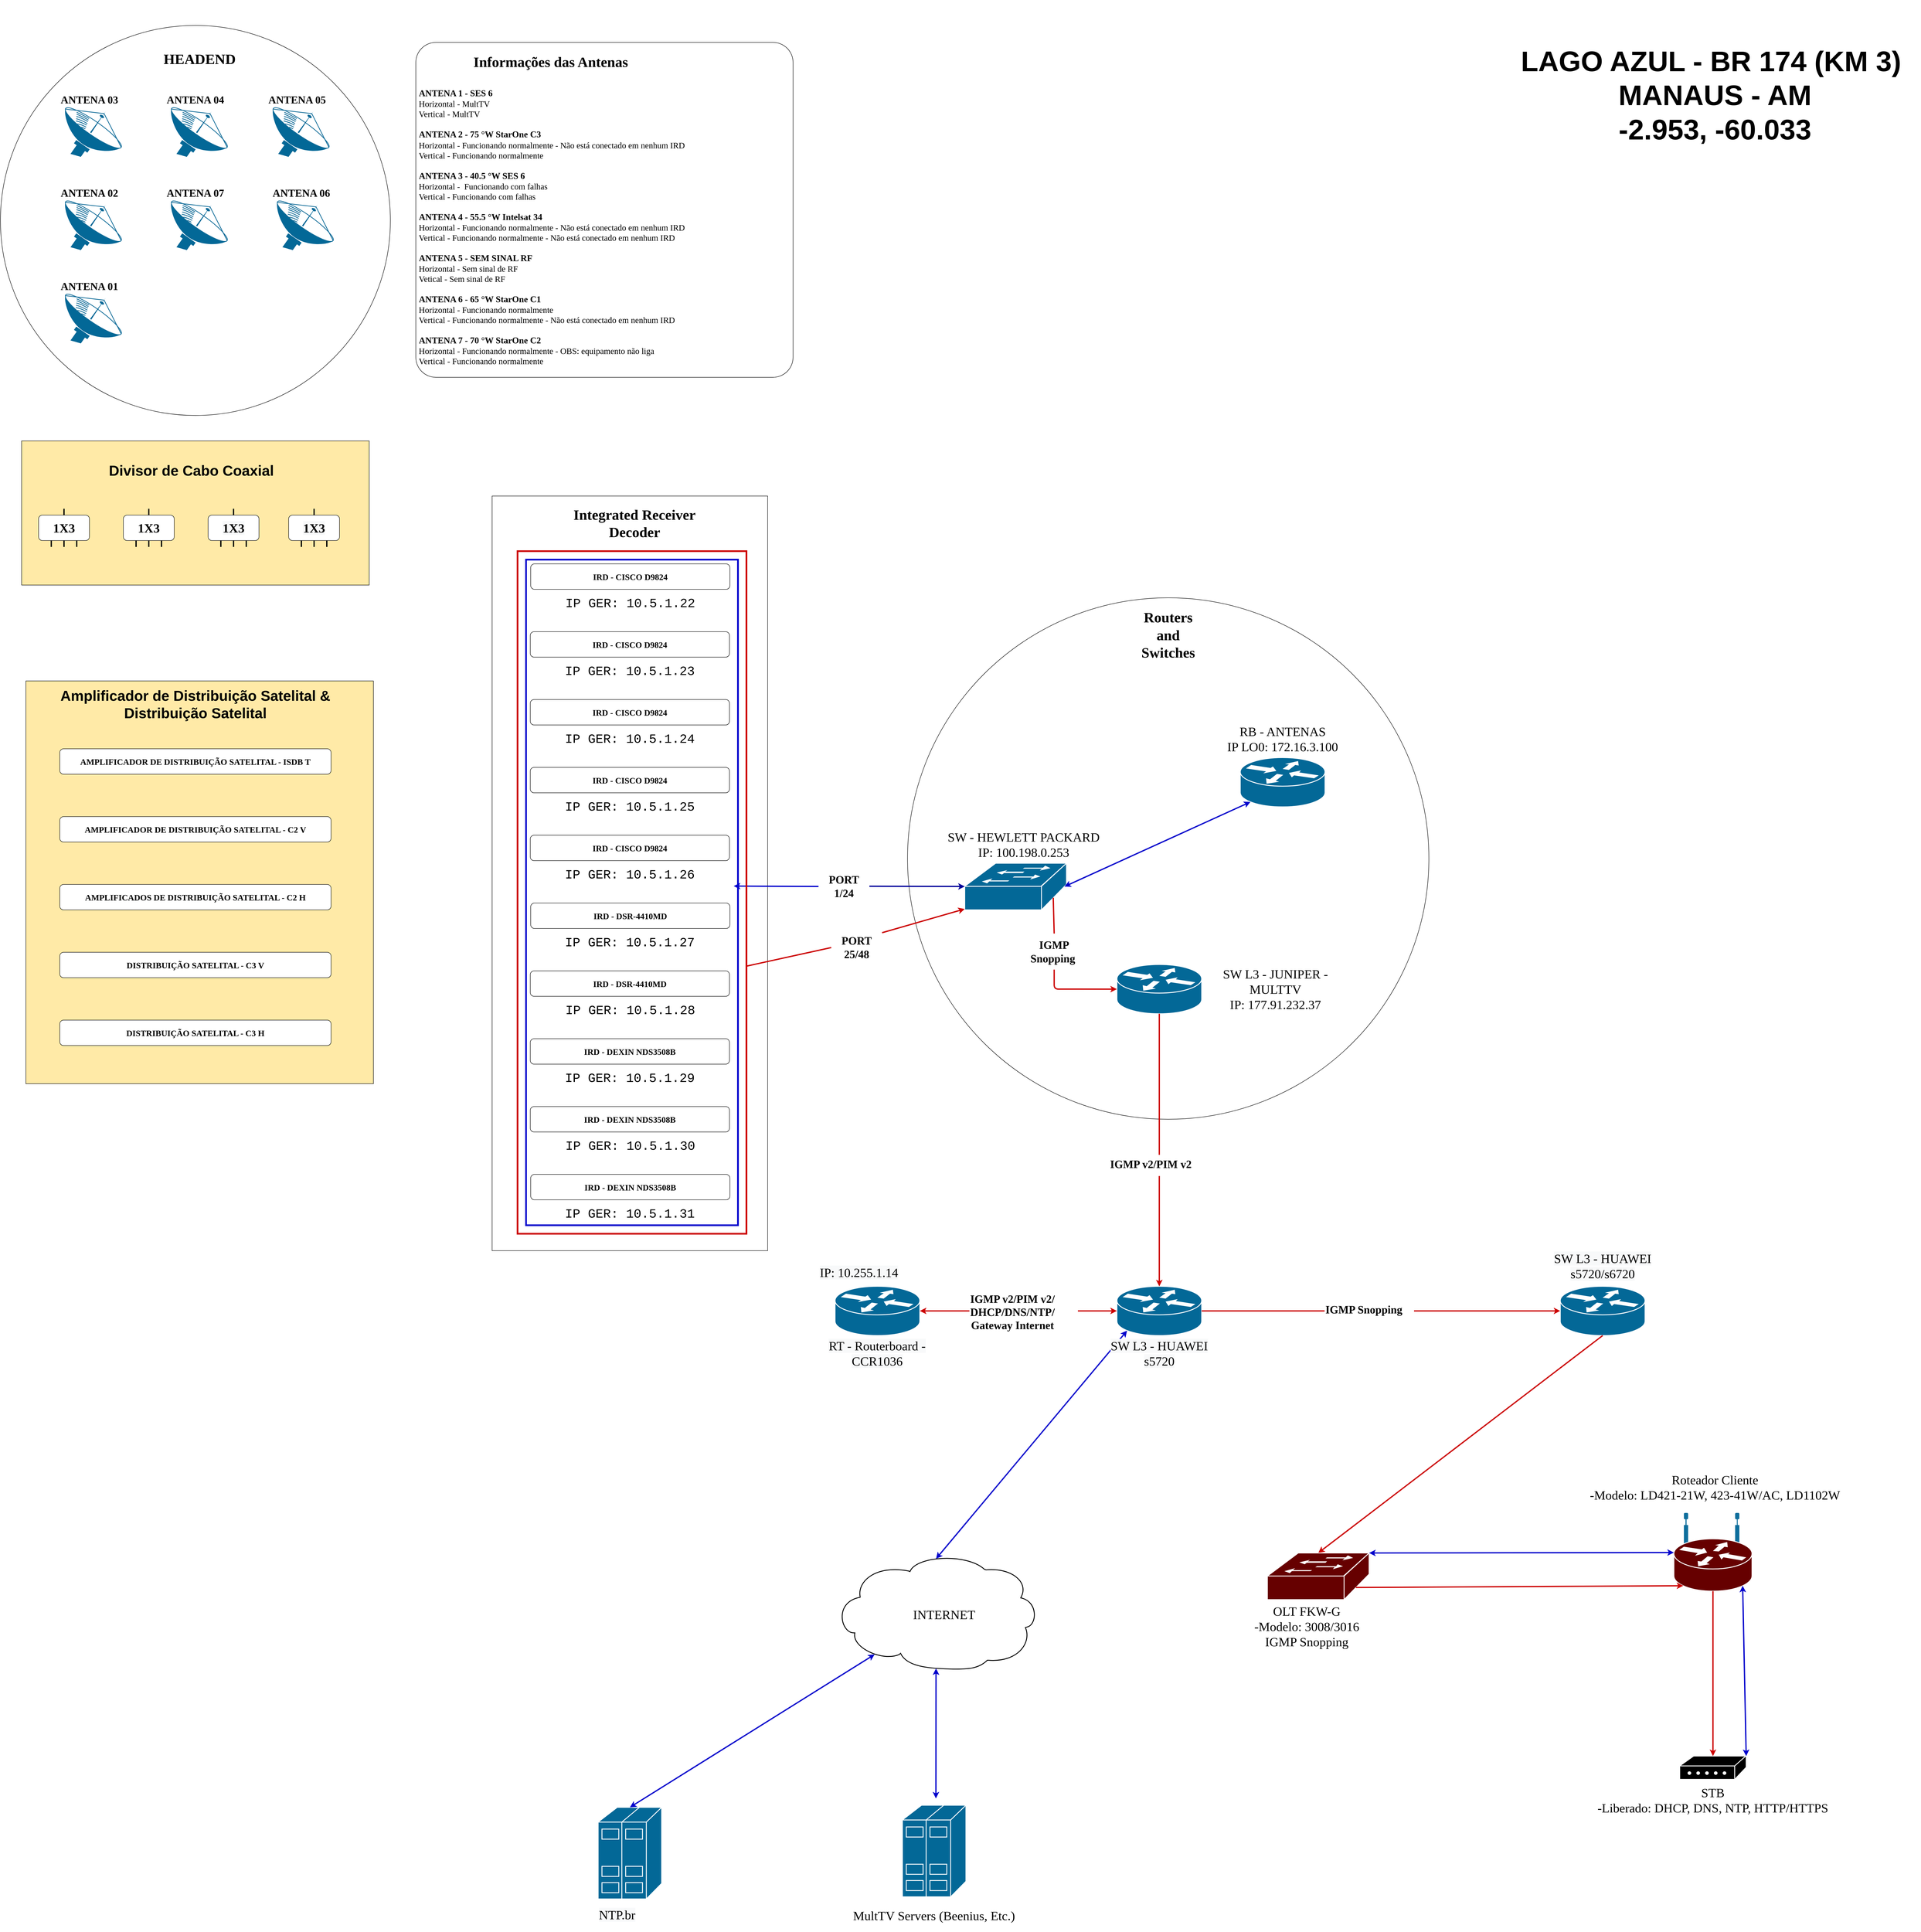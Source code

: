 <mxfile version="14.9.1" type="github" pages="5">
  <diagram id="dLiCsf6XBlpKmU3ovjeW" name="Page-1">
    <mxGraphModel dx="4408" dy="2368" grid="0" gridSize="10" guides="1" tooltips="1" connect="1" arrows="1" fold="1" page="1" pageScale="1" pageWidth="4681" pageHeight="3300" background="#FFFFFF" math="0" shadow="0">
      <root>
        <mxCell id="0" />
        <mxCell id="1" parent="0" />
        <mxCell id="BA_DlPwI3-WfXLy9GkWk-3" value="" style="endArrow=classic;startArrow=classic;html=1;strokeWidth=3;strokeColor=#0000CC;entryX=0.12;entryY=0.9;entryDx=0;entryDy=0;entryPerimeter=0;exitX=0.5;exitY=0.05;exitDx=0;exitDy=0;exitPerimeter=0;" edge="1" parent="1" source="BA_DlPwI3-WfXLy9GkWk-5" target="Vk63o5-KIld6q4QsPn-r-19">
          <mxGeometry width="50" height="50" relative="1" as="geometry">
            <mxPoint x="2305" y="3669" as="sourcePoint" />
            <mxPoint x="2885" y="3395" as="targetPoint" />
          </mxGeometry>
        </mxCell>
        <mxCell id="Bz9aQ9UGnHe_9XQev82R-14" value="" style="rounded=0;whiteSpace=wrap;html=1;strokeColor=#000000;fillColor=#ffeaa7;" parent="1" vertex="1">
          <mxGeometry x="170" y="1050" width="820" height="340" as="geometry" />
        </mxCell>
        <mxCell id="ET13ZjsiotVya5PtHg1d-84" value="" style="rounded=0;whiteSpace=wrap;html=1;strokeColor=#000000;fillColor=#ffeaa7;" parent="1" vertex="1">
          <mxGeometry x="180" y="1616.16" width="820" height="950" as="geometry" />
        </mxCell>
        <mxCell id="ET13ZjsiotVya5PtHg1d-68" value="" style="rounded=0;whiteSpace=wrap;html=1;" parent="1" vertex="1">
          <mxGeometry x="1280" y="1180" width="650" height="1780" as="geometry" />
        </mxCell>
        <mxCell id="ET13ZjsiotVya5PtHg1d-54" value="" style="ellipse;whiteSpace=wrap;html=1;aspect=fixed;" parent="1" vertex="1">
          <mxGeometry x="2260" y="1420" width="1230" height="1230" as="geometry" />
        </mxCell>
        <mxCell id="ET13ZjsiotVya5PtHg1d-50" value="" style="ellipse;whiteSpace=wrap;html=1;aspect=fixed;" parent="1" vertex="1">
          <mxGeometry x="120" y="70" width="920" height="920" as="geometry" />
        </mxCell>
        <mxCell id="ET13ZjsiotVya5PtHg1d-6" value="&lt;p&gt;&lt;font style=&quot;font-size: 20px&quot; face=&quot;Tahoma&quot;&gt;&lt;b&gt;AMPLIFICADOR DE DISTRIBUIÇÃO SATELITAL - ISDB T&lt;/b&gt;&lt;/font&gt;&lt;/p&gt;" style="rounded=1;whiteSpace=wrap;html=1;" parent="1" vertex="1">
          <mxGeometry x="260" y="1776.16" width="640" height="60" as="geometry" />
        </mxCell>
        <mxCell id="ET13ZjsiotVya5PtHg1d-7" value="&lt;p&gt;&lt;font size=&quot;1&quot; face=&quot;Tahoma&quot;&gt;&lt;b style=&quot;font-size: 20px&quot;&gt;AMPLIFICADOR&lt;/b&gt;&lt;/font&gt;&lt;b style=&quot;font-family: &amp;#34;tahoma&amp;#34; ; font-size: 20px&quot;&gt;&amp;nbsp;DE DISTRIBUIÇÃO SATELITAL - C2 V&lt;/b&gt;&lt;/p&gt;" style="rounded=1;whiteSpace=wrap;html=1;" parent="1" vertex="1">
          <mxGeometry x="260" y="1936.16" width="640" height="60" as="geometry" />
        </mxCell>
        <mxCell id="ET13ZjsiotVya5PtHg1d-8" value="&lt;p&gt;&lt;font face=&quot;Tahoma&quot; size=&quot;1&quot;&gt;&lt;b style=&quot;font-size: 20px&quot;&gt;AMPLIFICADOS DE DISTRIBUIÇÃO SATELITAL - C2 H&lt;/b&gt;&lt;/font&gt;&lt;/p&gt;" style="rounded=1;whiteSpace=wrap;html=1;" parent="1" vertex="1">
          <mxGeometry x="260" y="2096.16" width="640" height="60" as="geometry" />
        </mxCell>
        <mxCell id="ET13ZjsiotVya5PtHg1d-9" value="&lt;p&gt;&lt;font style=&quot;font-size: 20px&quot; face=&quot;Tahoma&quot;&gt;&lt;b&gt;DISTRIBUIÇÃO SATELITAL - C3 V&lt;/b&gt;&lt;/font&gt;&lt;/p&gt;" style="rounded=1;whiteSpace=wrap;html=1;" parent="1" vertex="1">
          <mxGeometry x="260" y="2256.16" width="640" height="60" as="geometry" />
        </mxCell>
        <mxCell id="ET13ZjsiotVya5PtHg1d-11" value="&lt;p style=&quot;font-size: 20px&quot;&gt;&lt;font style=&quot;font-size: 20px&quot; face=&quot;Tahoma&quot;&gt;&lt;b&gt;DISTRIBUIÇÃO SATELITAL - &lt;span style=&quot;background-color: rgb(255 , 255 , 255)&quot;&gt;C3 H&lt;/span&gt;&lt;/b&gt;&lt;/font&gt;&lt;/p&gt;" style="rounded=1;whiteSpace=wrap;html=1;" parent="1" vertex="1">
          <mxGeometry x="260" y="2416.16" width="640" height="60" as="geometry" />
        </mxCell>
        <mxCell id="ET13ZjsiotVya5PtHg1d-13" value="" style="shape=mxgraph.cisco.wireless.satellite_dish;html=1;pointerEvents=1;dashed=0;fillColor=#036897;strokeColor=#ffffff;strokeWidth=2;verticalLabelPosition=bottom;verticalAlign=top;align=center;outlineConnect=0;rotation=35;" parent="1" vertex="1">
          <mxGeometry x="750" y="480" width="160" height="130" as="geometry" />
        </mxCell>
        <mxCell id="ET13ZjsiotVya5PtHg1d-15" value="" style="shape=mxgraph.cisco.wireless.satellite_dish;html=1;pointerEvents=1;dashed=0;fillColor=#036897;strokeColor=#ffffff;strokeWidth=2;verticalLabelPosition=bottom;verticalAlign=top;align=center;outlineConnect=0;rotation=35;" parent="1" vertex="1">
          <mxGeometry x="250" y="260" width="160" height="130" as="geometry" />
        </mxCell>
        <mxCell id="ET13ZjsiotVya5PtHg1d-16" value="" style="shape=mxgraph.cisco.wireless.satellite_dish;html=1;pointerEvents=1;dashed=0;fillColor=#036897;strokeColor=#ffffff;strokeWidth=2;verticalLabelPosition=bottom;verticalAlign=top;align=center;outlineConnect=0;rotation=35;" parent="1" vertex="1">
          <mxGeometry x="250" y="700" width="160" height="130" as="geometry" />
        </mxCell>
        <mxCell id="ET13ZjsiotVya5PtHg1d-17" value="" style="shape=mxgraph.cisco.wireless.satellite_dish;html=1;pointerEvents=1;dashed=0;fillColor=#036897;strokeColor=#ffffff;strokeWidth=2;verticalLabelPosition=bottom;verticalAlign=top;align=center;outlineConnect=0;rotation=35;" parent="1" vertex="1">
          <mxGeometry x="740" y="260" width="160" height="130" as="geometry" />
        </mxCell>
        <mxCell id="ET13ZjsiotVya5PtHg1d-24" value="&lt;p style=&quot;font-size: 20px&quot;&gt;&lt;font face=&quot;Tahoma&quot;&gt;&lt;b&gt;IRD - CISCO D9824&lt;/b&gt;&lt;/font&gt;&lt;/p&gt;" style="rounded=1;whiteSpace=wrap;html=1;" parent="1" vertex="1">
          <mxGeometry x="1370" y="1980" width="470" height="60" as="geometry" />
        </mxCell>
        <mxCell id="ET13ZjsiotVya5PtHg1d-25" value="&lt;p style=&quot;font-size: 20px&quot;&gt;&lt;font face=&quot;Tahoma&quot;&gt;&lt;b&gt;IRD - DSR-4410MD&lt;/b&gt;&lt;/font&gt;&lt;/p&gt;" style="rounded=1;whiteSpace=wrap;html=1;" parent="1" vertex="1">
          <mxGeometry x="1371" y="2140" width="470" height="60" as="geometry" />
        </mxCell>
        <mxCell id="ET13ZjsiotVya5PtHg1d-26" value="&lt;p style=&quot;font-size: 20px&quot;&gt;&lt;b style=&quot;font-family: &amp;#34;tahoma&amp;#34;&quot;&gt;IRD - DEXIN NDS3508B&lt;/b&gt;&lt;br&gt;&lt;/p&gt;" style="rounded=1;whiteSpace=wrap;html=1;" parent="1" vertex="1">
          <mxGeometry x="1371" y="2780" width="470" height="60" as="geometry" />
        </mxCell>
        <mxCell id="ET13ZjsiotVya5PtHg1d-27" value="&lt;p style=&quot;font-size: 20px&quot;&gt;&lt;font face=&quot;Tahoma&quot;&gt;&lt;b&gt;IRD - CISCO D9824&lt;/b&gt;&lt;/font&gt;&lt;/p&gt;" style="rounded=1;whiteSpace=wrap;html=1;" parent="1" vertex="1">
          <mxGeometry x="1370" y="1820" width="470" height="60" as="geometry" />
        </mxCell>
        <mxCell id="ET13ZjsiotVya5PtHg1d-28" value="&lt;p style=&quot;font-size: 20px&quot;&gt;&lt;b style=&quot;font-family: &amp;#34;tahoma&amp;#34;&quot;&gt;IRD - DEXIN NDS3508B&lt;/b&gt;&lt;br&gt;&lt;/p&gt;" style="rounded=1;whiteSpace=wrap;html=1;" parent="1" vertex="1">
          <mxGeometry x="1370" y="2620" width="470" height="60" as="geometry" />
        </mxCell>
        <mxCell id="ET13ZjsiotVya5PtHg1d-29" value="&lt;p style=&quot;font-size: 20px&quot;&gt;&lt;font face=&quot;Tahoma&quot;&gt;&lt;b&gt;IRD - DSR-4410MD&lt;/b&gt;&lt;/font&gt;&lt;/p&gt;" style="rounded=1;whiteSpace=wrap;html=1;" parent="1" vertex="1">
          <mxGeometry x="1370" y="2300" width="470" height="60" as="geometry" />
        </mxCell>
        <mxCell id="ET13ZjsiotVya5PtHg1d-30" value="&lt;p style=&quot;font-size: 20px&quot;&gt;&lt;font face=&quot;Tahoma&quot;&gt;&lt;b&gt;IRD - DEXIN NDS3508B&lt;/b&gt;&lt;/font&gt;&lt;/p&gt;" style="rounded=1;whiteSpace=wrap;html=1;" parent="1" vertex="1">
          <mxGeometry x="1370" y="2460" width="470" height="60" as="geometry" />
        </mxCell>
        <mxCell id="ET13ZjsiotVya5PtHg1d-42" value="" style="shape=mxgraph.cisco.routers.router;html=1;pointerEvents=1;dashed=0;fillColor=#036897;strokeColor=#ffffff;strokeWidth=2;verticalLabelPosition=bottom;verticalAlign=top;align=center;outlineConnect=0;aspect=fixed;" parent="1" vertex="1">
          <mxGeometry x="3045" y="1797" width="200" height="116.16" as="geometry" />
        </mxCell>
        <mxCell id="ET13ZjsiotVya5PtHg1d-53" value="&lt;font style=&quot;font-size: 34px&quot; face=&quot;Roboto Mono&quot; data-font-src=&quot;https://fonts.googleapis.com/css?family=Roboto+Mono&quot;&gt;&lt;b&gt;HEADEND&lt;/b&gt;&lt;/font&gt;" style="text;html=1;strokeColor=none;fillColor=none;align=center;verticalAlign=middle;whiteSpace=wrap;rounded=0;" parent="1" vertex="1">
          <mxGeometry x="475" y="100" width="230" height="100" as="geometry" />
        </mxCell>
        <mxCell id="ET13ZjsiotVya5PtHg1d-56" value="&lt;font face=&quot;Roboto Mono&quot; data-font-src=&quot;https://fonts.googleapis.com/css?family=Roboto+Mono&quot;&gt;&lt;span style=&quot;font-size: 30px&quot;&gt;RB - ANTENAS&lt;/span&gt;&lt;br&gt;&lt;span style=&quot;font-size: 30px&quot;&gt;IP LO0: 172.16.3.100&lt;/span&gt;&lt;/font&gt;" style="text;html=1;strokeColor=none;fillColor=none;align=center;verticalAlign=middle;whiteSpace=wrap;rounded=0;" parent="1" vertex="1">
          <mxGeometry x="2960" y="1717.58" width="370" height="71" as="geometry" />
        </mxCell>
        <mxCell id="ET13ZjsiotVya5PtHg1d-57" value="&lt;font face=&quot;Roboto Mono&quot; data-font-src=&quot;https://fonts.googleapis.com/css?family=Roboto+Mono&quot;&gt;&lt;span style=&quot;font-size: 30px&quot;&gt;SW L3 - JUNIPER - MULTTV&lt;br&gt;&lt;/span&gt;&lt;span style=&quot;font-family: &amp;#34;roboto mono&amp;#34; ; font-size: 30px&quot;&gt;IP: 177.91.232.37&lt;/span&gt;&lt;br&gt;&lt;/font&gt;" style="text;html=1;strokeColor=none;fillColor=none;align=center;verticalAlign=middle;whiteSpace=wrap;rounded=0;" parent="1" vertex="1">
          <mxGeometry x="2963" y="2295.12" width="330" height="95.92" as="geometry" />
        </mxCell>
        <mxCell id="ET13ZjsiotVya5PtHg1d-59" value="&lt;font face=&quot;Roboto Mono&quot; data-font-src=&quot;https://fonts.googleapis.com/css?family=Roboto+Mono&quot;&gt;&lt;span style=&quot;font-size: 30px&quot;&gt;SW - HEWLETT PACKARD&lt;/span&gt;&lt;br&gt;&lt;span style=&quot;font-size: 30px&quot;&gt;IP: 100.198.0.253&lt;/span&gt;&lt;/font&gt;" style="text;html=1;strokeColor=none;fillColor=none;align=center;verticalAlign=middle;whiteSpace=wrap;rounded=0;" parent="1" vertex="1">
          <mxGeometry x="2349" y="1964.84" width="370" height="75.16" as="geometry" />
        </mxCell>
        <mxCell id="ET13ZjsiotVya5PtHg1d-23" value="&lt;p style=&quot;font-size: 20px&quot;&gt;&lt;font face=&quot;Tahoma&quot;&gt;&lt;b&gt;IRD - CISCO D9824&lt;/b&gt;&lt;/font&gt;&lt;/p&gt;" style="rounded=1;whiteSpace=wrap;html=1;" parent="1" vertex="1">
          <mxGeometry x="1370" y="1660" width="470" height="60" as="geometry" />
        </mxCell>
        <mxCell id="ET13ZjsiotVya5PtHg1d-22" value="&lt;p style=&quot;font-size: 20px&quot;&gt;&lt;font face=&quot;Tahoma&quot;&gt;&lt;b&gt;IRD - CISCO D9824&lt;/b&gt;&lt;/font&gt;&lt;/p&gt;" style="rounded=1;whiteSpace=wrap;html=1;" parent="1" vertex="1">
          <mxGeometry x="1370" y="1500" width="470" height="60" as="geometry" />
        </mxCell>
        <mxCell id="ET13ZjsiotVya5PtHg1d-72" value="&lt;font face=&quot;Courier New&quot;&gt;&lt;span style=&quot;font-size: 30px&quot;&gt;IP GER: 10.5.1.22&lt;/span&gt;&lt;/font&gt;" style="text;html=1;strokeColor=none;fillColor=none;align=center;verticalAlign=middle;whiteSpace=wrap;rounded=0;" parent="1" vertex="1">
          <mxGeometry x="1411" y="1410" width="390" height="46.16" as="geometry" />
        </mxCell>
        <mxCell id="ET13ZjsiotVya5PtHg1d-73" value="&lt;font face=&quot;Courier New&quot;&gt;&lt;span style=&quot;font-size: 30px&quot;&gt;IP GER: 10.5.1.24&lt;/span&gt;&lt;/font&gt;" style="text;html=1;strokeColor=none;fillColor=none;align=center;verticalAlign=middle;whiteSpace=wrap;rounded=0;" parent="1" vertex="1">
          <mxGeometry x="1410" y="1730" width="390" height="46.16" as="geometry" />
        </mxCell>
        <mxCell id="ET13ZjsiotVya5PtHg1d-74" value="&lt;font face=&quot;Courier New&quot;&gt;&lt;span style=&quot;font-size: 30px&quot;&gt;IP GER: 10.5.1.25&lt;/span&gt;&lt;/font&gt;" style="text;html=1;strokeColor=none;fillColor=none;align=center;verticalAlign=middle;whiteSpace=wrap;rounded=0;" parent="1" vertex="1">
          <mxGeometry x="1410" y="1890" width="390" height="46.16" as="geometry" />
        </mxCell>
        <mxCell id="ET13ZjsiotVya5PtHg1d-75" value="&lt;font face=&quot;Courier New&quot;&gt;&lt;span style=&quot;font-size: 30px&quot;&gt;IP GER: 10.5.1.26&lt;/span&gt;&lt;/font&gt;" style="text;html=1;strokeColor=none;fillColor=none;align=center;verticalAlign=middle;whiteSpace=wrap;rounded=0;" parent="1" vertex="1">
          <mxGeometry x="1410" y="2050" width="390" height="46.16" as="geometry" />
        </mxCell>
        <mxCell id="ET13ZjsiotVya5PtHg1d-76" value="&lt;font face=&quot;Courier New&quot;&gt;&lt;span style=&quot;font-size: 30px&quot;&gt;IP GER: 10.5.1.27&lt;/span&gt;&lt;/font&gt;" style="text;html=1;strokeColor=none;fillColor=none;align=center;verticalAlign=middle;whiteSpace=wrap;rounded=0;" parent="1" vertex="1">
          <mxGeometry x="1410" y="2210" width="390" height="46.16" as="geometry" />
        </mxCell>
        <mxCell id="ET13ZjsiotVya5PtHg1d-77" value="&lt;font face=&quot;Courier New&quot;&gt;&lt;span style=&quot;font-size: 30px&quot;&gt;IP GER: 10.5.1.28&lt;/span&gt;&lt;/font&gt;" style="text;html=1;strokeColor=none;fillColor=none;align=center;verticalAlign=middle;whiteSpace=wrap;rounded=0;" parent="1" vertex="1">
          <mxGeometry x="1411" y="2370" width="390" height="46.16" as="geometry" />
        </mxCell>
        <mxCell id="ET13ZjsiotVya5PtHg1d-78" value="&lt;font face=&quot;Courier New&quot;&gt;&lt;span style=&quot;font-size: 30px&quot;&gt;IP GER: 10.5.1.29&lt;/span&gt;&lt;/font&gt;" style="text;html=1;strokeColor=none;fillColor=none;align=center;verticalAlign=middle;whiteSpace=wrap;rounded=0;" parent="1" vertex="1">
          <mxGeometry x="1410" y="2530" width="390" height="46.16" as="geometry" />
        </mxCell>
        <mxCell id="ET13ZjsiotVya5PtHg1d-79" value="&lt;font face=&quot;Courier New&quot;&gt;&lt;span style=&quot;font-size: 30px&quot;&gt;IP GER: 10.5.1.30&lt;/span&gt;&lt;/font&gt;" style="text;html=1;strokeColor=none;fillColor=none;align=center;verticalAlign=middle;whiteSpace=wrap;rounded=0;" parent="1" vertex="1">
          <mxGeometry x="1411" y="2690" width="390" height="46.16" as="geometry" />
        </mxCell>
        <mxCell id="ET13ZjsiotVya5PtHg1d-80" value="&lt;font face=&quot;Courier New&quot;&gt;&lt;span style=&quot;font-size: 30px&quot;&gt;IP GER: 10.5.1.31&lt;/span&gt;&lt;/font&gt;" style="text;html=1;strokeColor=none;fillColor=none;align=center;verticalAlign=middle;whiteSpace=wrap;rounded=0;" parent="1" vertex="1">
          <mxGeometry x="1410" y="2850" width="390" height="46.16" as="geometry" />
        </mxCell>
        <mxCell id="ET13ZjsiotVya5PtHg1d-81" value="&lt;p style=&quot;font-size: 20px&quot;&gt;&lt;font face=&quot;Tahoma&quot;&gt;&lt;b&gt;IRD - CISCO D9824&lt;/b&gt;&lt;/font&gt;&lt;/p&gt;" style="rounded=1;whiteSpace=wrap;html=1;" parent="1" vertex="1">
          <mxGeometry x="1371" y="1340" width="470" height="60" as="geometry" />
        </mxCell>
        <mxCell id="ET13ZjsiotVya5PtHg1d-82" value="&lt;font face=&quot;Courier New&quot;&gt;&lt;span style=&quot;font-size: 30px&quot;&gt;IP GER: 10.5.1.23&lt;/span&gt;&lt;/font&gt;" style="text;html=1;strokeColor=none;fillColor=none;align=center;verticalAlign=middle;whiteSpace=wrap;rounded=0;" parent="1" vertex="1">
          <mxGeometry x="1410" y="1570" width="390" height="46.16" as="geometry" />
        </mxCell>
        <mxCell id="ET13ZjsiotVya5PtHg1d-83" value="&lt;font size=&quot;1&quot;&gt;&lt;b style=&quot;font-size: 34px&quot;&gt;Amplificador de Distribuição Satelital &amp;amp; Distribuição Satelital&lt;br&gt;&lt;/b&gt;&lt;/font&gt;" style="text;html=1;strokeColor=none;fillColor=none;align=center;verticalAlign=middle;whiteSpace=wrap;rounded=0;" parent="1" vertex="1">
          <mxGeometry x="215" y="1626.16" width="730" height="90" as="geometry" />
        </mxCell>
        <mxCell id="ET13ZjsiotVya5PtHg1d-86" value="&lt;font size=&quot;1&quot;&gt;&lt;b style=&quot;font-size: 34px&quot;&gt;Divisor de Cabo Coaxial&lt;/b&gt;&lt;/font&gt;" style="text;html=1;strokeColor=none;fillColor=none;align=center;verticalAlign=middle;whiteSpace=wrap;rounded=0;" parent="1" vertex="1">
          <mxGeometry x="357.5" y="1080" width="425" height="80" as="geometry" />
        </mxCell>
        <mxCell id="ET13ZjsiotVya5PtHg1d-88" value="&lt;font style=&quot;font-size: 67px&quot;&gt;&lt;b&gt;LAGO AZUL - BR 174 (KM 3)&amp;nbsp;&lt;br&gt;&lt;/b&gt;&lt;b&gt;MANAUS - AM&lt;br&gt;&lt;/b&gt;&lt;b&gt;-2.953, -60.033&lt;/b&gt;&lt;/font&gt;" style="text;html=1;strokeColor=none;fillColor=none;align=center;verticalAlign=middle;whiteSpace=wrap;rounded=0;" parent="1" vertex="1">
          <mxGeometry x="3680" y="10" width="970" height="450" as="geometry" />
        </mxCell>
        <mxCell id="Bz9aQ9UGnHe_9XQev82R-3" value="&lt;span style=&quot;font-size: 34px&quot;&gt;&lt;b&gt;&lt;font face=&quot;Roboto Mono&quot; data-font-src=&quot;https://fonts.googleapis.com/css?family=Roboto+Mono&quot;&gt;Routers&lt;br&gt;and&lt;br&gt;Switches&lt;/font&gt;&lt;/b&gt;&lt;/span&gt;" style="text;html=1;strokeColor=none;fillColor=none;align=center;verticalAlign=middle;whiteSpace=wrap;rounded=0;" parent="1" vertex="1">
          <mxGeometry x="2680" y="1440" width="390" height="135" as="geometry" />
        </mxCell>
        <mxCell id="ET13ZjsiotVya5PtHg1d-40" value="" style="shape=mxgraph.cisco.switches.workgroup_switch;html=1;pointerEvents=1;dashed=0;fillColor=#036897;strokeColor=#ffffff;strokeWidth=2;verticalLabelPosition=bottom;verticalAlign=top;align=center;outlineConnect=0;" parent="1" vertex="1">
          <mxGeometry x="2395" y="2046.16" width="240" height="110" as="geometry" />
        </mxCell>
        <mxCell id="Bz9aQ9UGnHe_9XQev82R-15" value="&lt;font size=&quot;1&quot; face=&quot;Roboto Mono&quot; data-font-src=&quot;https://fonts.googleapis.com/css?family=Roboto+Mono&quot;&gt;&lt;b style=&quot;font-size: 34px&quot;&gt;Integrated Receiver Decoder&lt;/b&gt;&lt;/font&gt;" style="text;html=1;strokeColor=none;fillColor=none;align=center;verticalAlign=middle;whiteSpace=wrap;rounded=0;" parent="1" vertex="1">
          <mxGeometry x="1421" y="1205" width="390" height="80" as="geometry" />
        </mxCell>
        <mxCell id="Bz9aQ9UGnHe_9XQev82R-16" value="&lt;font style=&quot;font-size: 30px&quot; face=&quot;Lucida Console&quot;&gt;&lt;b&gt;1X3&lt;/b&gt;&lt;/font&gt;" style="rounded=1;whiteSpace=wrap;html=1;fillColor=#FFFFFF;" parent="1" vertex="1">
          <mxGeometry x="210" y="1225" width="120" height="60" as="geometry" />
        </mxCell>
        <mxCell id="Bz9aQ9UGnHe_9XQev82R-17" value="&lt;b style=&quot;font-family: &amp;#34;lucida console&amp;#34; ; font-size: 30px&quot;&gt;1X3&lt;/b&gt;" style="rounded=1;whiteSpace=wrap;html=1;fillColor=#FFFFFF;" parent="1" vertex="1">
          <mxGeometry x="410" y="1225" width="120" height="60" as="geometry" />
        </mxCell>
        <mxCell id="Bz9aQ9UGnHe_9XQev82R-18" value="&#xa;&#xa;&lt;b style=&quot;color: rgb(0, 0, 0); font-family: &amp;quot;lucida console&amp;quot;; font-size: 30px; font-style: normal; letter-spacing: normal; text-align: center; text-indent: 0px; text-transform: none; word-spacing: 0px; background-color: rgb(248, 249, 250);&quot;&gt;1X3&lt;/b&gt;&#xa;&#xa;" style="rounded=1;whiteSpace=wrap;html=1;fillColor=#FFFFFF;" parent="1" vertex="1">
          <mxGeometry x="800" y="1225" width="120" height="60" as="geometry" />
        </mxCell>
        <mxCell id="Bz9aQ9UGnHe_9XQev82R-19" value="&#xa;&#xa;&lt;b style=&quot;color: rgb(0, 0, 0); font-family: &amp;quot;lucida console&amp;quot;; font-size: 30px; font-style: normal; letter-spacing: normal; text-align: center; text-indent: 0px; text-transform: none; word-spacing: 0px; background-color: rgb(248, 249, 250);&quot;&gt;1X3&lt;/b&gt;&#xa;&#xa;" style="rounded=1;whiteSpace=wrap;html=1;fillColor=#FFFFFF;" parent="1" vertex="1">
          <mxGeometry x="610" y="1225" width="120" height="60" as="geometry" />
        </mxCell>
        <mxCell id="Bz9aQ9UGnHe_9XQev82R-23" value="" style="endArrow=none;html=1;strokeWidth=3;entryX=0.5;entryY=0;entryDx=0;entryDy=0;" parent="1" target="Bz9aQ9UGnHe_9XQev82R-16" edge="1">
          <mxGeometry width="50" height="50" relative="1" as="geometry">
            <mxPoint x="270" y="1210" as="sourcePoint" />
            <mxPoint x="750" y="1220" as="targetPoint" />
          </mxGeometry>
        </mxCell>
        <mxCell id="Bz9aQ9UGnHe_9XQev82R-25" value="" style="endArrow=none;html=1;strokeWidth=3;entryX=0.5;entryY=0;entryDx=0;entryDy=0;" parent="1" target="Bz9aQ9UGnHe_9XQev82R-17" edge="1">
          <mxGeometry width="50" height="50" relative="1" as="geometry">
            <mxPoint x="470" y="1210" as="sourcePoint" />
            <mxPoint x="280" y="1235.0" as="targetPoint" />
          </mxGeometry>
        </mxCell>
        <mxCell id="Bz9aQ9UGnHe_9XQev82R-26" value="" style="endArrow=none;html=1;strokeWidth=3;entryX=0.5;entryY=0;entryDx=0;entryDy=0;" parent="1" target="Bz9aQ9UGnHe_9XQev82R-19" edge="1">
          <mxGeometry width="50" height="50" relative="1" as="geometry">
            <mxPoint x="670" y="1210" as="sourcePoint" />
            <mxPoint x="480" y="1235.0" as="targetPoint" />
          </mxGeometry>
        </mxCell>
        <mxCell id="Bz9aQ9UGnHe_9XQev82R-27" value="" style="endArrow=none;html=1;strokeWidth=3;exitX=0.5;exitY=0;exitDx=0;exitDy=0;" parent="1" source="Bz9aQ9UGnHe_9XQev82R-18" edge="1">
          <mxGeometry width="50" height="50" relative="1" as="geometry">
            <mxPoint x="680" y="1210.0" as="sourcePoint" />
            <mxPoint x="860" y="1210" as="targetPoint" />
          </mxGeometry>
        </mxCell>
        <mxCell id="Bz9aQ9UGnHe_9XQev82R-28" value="" style="endArrow=none;html=1;strokeWidth=3;entryX=0.25;entryY=1;entryDx=0;entryDy=0;" parent="1" target="Bz9aQ9UGnHe_9XQev82R-16" edge="1">
          <mxGeometry width="50" height="50" relative="1" as="geometry">
            <mxPoint x="240" y="1300" as="sourcePoint" />
            <mxPoint x="410" y="1270" as="targetPoint" />
          </mxGeometry>
        </mxCell>
        <mxCell id="Bz9aQ9UGnHe_9XQev82R-29" value="" style="endArrow=none;html=1;strokeWidth=3;entryX=0.5;entryY=1;entryDx=0;entryDy=0;" parent="1" target="Bz9aQ9UGnHe_9XQev82R-16" edge="1">
          <mxGeometry width="50" height="50" relative="1" as="geometry">
            <mxPoint x="270" y="1300" as="sourcePoint" />
            <mxPoint x="410" y="1270" as="targetPoint" />
          </mxGeometry>
        </mxCell>
        <mxCell id="Bz9aQ9UGnHe_9XQev82R-30" value="" style="endArrow=none;html=1;strokeWidth=3;entryX=0.75;entryY=1;entryDx=0;entryDy=0;" parent="1" target="Bz9aQ9UGnHe_9XQev82R-16" edge="1">
          <mxGeometry width="50" height="50" relative="1" as="geometry">
            <mxPoint x="300" y="1300" as="sourcePoint" />
            <mxPoint x="410" y="1270" as="targetPoint" />
          </mxGeometry>
        </mxCell>
        <mxCell id="Bz9aQ9UGnHe_9XQev82R-31" value="" style="endArrow=none;html=1;strokeWidth=3;entryX=0.25;entryY=1;entryDx=0;entryDy=0;" parent="1" target="Bz9aQ9UGnHe_9XQev82R-17" edge="1">
          <mxGeometry width="50" height="50" relative="1" as="geometry">
            <mxPoint x="440" y="1300" as="sourcePoint" />
            <mxPoint x="410" y="1270" as="targetPoint" />
          </mxGeometry>
        </mxCell>
        <mxCell id="Bz9aQ9UGnHe_9XQev82R-32" value="" style="endArrow=none;html=1;strokeWidth=3;entryX=0.5;entryY=1;entryDx=0;entryDy=0;" parent="1" target="Bz9aQ9UGnHe_9XQev82R-17" edge="1">
          <mxGeometry width="50" height="50" relative="1" as="geometry">
            <mxPoint x="470" y="1300" as="sourcePoint" />
            <mxPoint x="450" y="1295.0" as="targetPoint" />
          </mxGeometry>
        </mxCell>
        <mxCell id="Bz9aQ9UGnHe_9XQev82R-33" value="" style="endArrow=none;html=1;strokeWidth=3;entryX=0.75;entryY=1;entryDx=0;entryDy=0;" parent="1" target="Bz9aQ9UGnHe_9XQev82R-17" edge="1">
          <mxGeometry width="50" height="50" relative="1" as="geometry">
            <mxPoint x="500" y="1300" as="sourcePoint" />
            <mxPoint x="473.76" y="1295.12" as="targetPoint" />
          </mxGeometry>
        </mxCell>
        <mxCell id="Bz9aQ9UGnHe_9XQev82R-34" value="" style="endArrow=none;html=1;strokeWidth=3;entryX=0.5;entryY=1;entryDx=0;entryDy=0;" parent="1" target="Bz9aQ9UGnHe_9XQev82R-19" edge="1">
          <mxGeometry width="50" height="50" relative="1" as="geometry">
            <mxPoint x="670" y="1300" as="sourcePoint" />
            <mxPoint x="510" y="1295.0" as="targetPoint" />
          </mxGeometry>
        </mxCell>
        <mxCell id="Bz9aQ9UGnHe_9XQev82R-35" value="" style="endArrow=none;html=1;strokeWidth=3;entryX=0.25;entryY=1;entryDx=0;entryDy=0;" parent="1" target="Bz9aQ9UGnHe_9XQev82R-19" edge="1">
          <mxGeometry width="50" height="50" relative="1" as="geometry">
            <mxPoint x="640" y="1300" as="sourcePoint" />
            <mxPoint x="520" y="1305.0" as="targetPoint" />
          </mxGeometry>
        </mxCell>
        <mxCell id="Bz9aQ9UGnHe_9XQev82R-36" value="" style="endArrow=none;html=1;strokeWidth=3;entryX=0.75;entryY=1;entryDx=0;entryDy=0;" parent="1" target="Bz9aQ9UGnHe_9XQev82R-19" edge="1">
          <mxGeometry width="50" height="50" relative="1" as="geometry">
            <mxPoint x="700" y="1300" as="sourcePoint" />
            <mxPoint x="650" y="1295.0" as="targetPoint" />
          </mxGeometry>
        </mxCell>
        <mxCell id="Bz9aQ9UGnHe_9XQev82R-37" value="" style="endArrow=none;html=1;strokeWidth=3;entryX=0.25;entryY=1;entryDx=0;entryDy=0;" parent="1" target="Bz9aQ9UGnHe_9XQev82R-18" edge="1">
          <mxGeometry width="50" height="50" relative="1" as="geometry">
            <mxPoint x="830" y="1300" as="sourcePoint" />
            <mxPoint x="850" y="1320" as="targetPoint" />
          </mxGeometry>
        </mxCell>
        <mxCell id="Bz9aQ9UGnHe_9XQev82R-38" value="" style="endArrow=none;html=1;strokeWidth=3;entryX=0.5;entryY=1;entryDx=0;entryDy=0;" parent="1" target="Bz9aQ9UGnHe_9XQev82R-18" edge="1">
          <mxGeometry width="50" height="50" relative="1" as="geometry">
            <mxPoint x="860" y="1300" as="sourcePoint" />
            <mxPoint x="840.0" y="1295.0" as="targetPoint" />
          </mxGeometry>
        </mxCell>
        <mxCell id="Bz9aQ9UGnHe_9XQev82R-39" value="" style="endArrow=none;html=1;strokeWidth=3;entryX=0.75;entryY=1;entryDx=0;entryDy=0;" parent="1" target="Bz9aQ9UGnHe_9XQev82R-18" edge="1">
          <mxGeometry width="50" height="50" relative="1" as="geometry">
            <mxPoint x="890" y="1300" as="sourcePoint" />
            <mxPoint x="850.0" y="1305.0" as="targetPoint" />
          </mxGeometry>
        </mxCell>
        <mxCell id="ET13ZjsiotVya5PtHg1d-43" value="" style="shape=mxgraph.cisco.routers.router;html=1;pointerEvents=1;dashed=0;fillColor=#036897;strokeColor=#ffffff;strokeWidth=2;verticalLabelPosition=bottom;verticalAlign=top;align=center;outlineConnect=0;" parent="1" vertex="1">
          <mxGeometry x="2754" y="2285" width="200" height="116.16" as="geometry" />
        </mxCell>
        <mxCell id="2m0SFDpv0A1qZ56YtHxx-1" value="" style="shape=mxgraph.cisco.wireless.satellite_dish;html=1;pointerEvents=1;dashed=0;fillColor=#036897;strokeColor=#ffffff;strokeWidth=2;verticalLabelPosition=bottom;verticalAlign=top;align=center;outlineConnect=0;rotation=35;" parent="1" vertex="1">
          <mxGeometry x="250" y="480" width="160" height="130" as="geometry" />
        </mxCell>
        <mxCell id="2m0SFDpv0A1qZ56YtHxx-2" value="" style="shape=mxgraph.cisco.wireless.satellite_dish;html=1;pointerEvents=1;dashed=0;fillColor=#036897;strokeColor=#ffffff;strokeWidth=2;verticalLabelPosition=bottom;verticalAlign=top;align=center;outlineConnect=0;rotation=35;" parent="1" vertex="1">
          <mxGeometry x="500" y="480" width="160" height="130" as="geometry" />
        </mxCell>
        <mxCell id="2m0SFDpv0A1qZ56YtHxx-3" value="" style="shape=mxgraph.cisco.wireless.satellite_dish;html=1;pointerEvents=1;dashed=0;fillColor=#036897;strokeColor=#ffffff;strokeWidth=2;verticalLabelPosition=bottom;verticalAlign=top;align=center;outlineConnect=0;rotation=35;" parent="1" vertex="1">
          <mxGeometry x="500" y="260" width="160" height="130" as="geometry" />
        </mxCell>
        <mxCell id="2m0SFDpv0A1qZ56YtHxx-5" value="&lt;font size=&quot;1&quot; face=&quot;Roboto Mono&quot; data-font-src=&quot;https://fonts.googleapis.com/css?family=Roboto+Mono&quot;&gt;&lt;b style=&quot;font-size: 25px&quot;&gt;ANTENA 01&lt;/b&gt;&lt;/font&gt;" style="text;html=1;strokeColor=none;fillColor=none;align=center;verticalAlign=middle;whiteSpace=wrap;rounded=0;" parent="1" vertex="1">
          <mxGeometry x="250" y="670" width="160" height="30" as="geometry" />
        </mxCell>
        <mxCell id="2m0SFDpv0A1qZ56YtHxx-6" value="&lt;font size=&quot;1&quot; face=&quot;Roboto Mono&quot; data-font-src=&quot;https://fonts.googleapis.com/css?family=Roboto+Mono&quot;&gt;&lt;b style=&quot;font-size: 25px&quot;&gt;ANTENA 02&lt;/b&gt;&lt;/font&gt;" style="text;html=1;strokeColor=none;fillColor=none;align=center;verticalAlign=middle;whiteSpace=wrap;rounded=0;" parent="1" vertex="1">
          <mxGeometry x="250" y="450" width="160" height="30" as="geometry" />
        </mxCell>
        <mxCell id="2m0SFDpv0A1qZ56YtHxx-7" value="&lt;font size=&quot;1&quot; face=&quot;Roboto Mono&quot; data-font-src=&quot;https://fonts.googleapis.com/css?family=Roboto+Mono&quot;&gt;&lt;b style=&quot;font-size: 25px&quot;&gt;ANTENA 06&lt;/b&gt;&lt;/font&gt;" style="text;html=1;strokeColor=none;fillColor=none;align=center;verticalAlign=middle;whiteSpace=wrap;rounded=0;" parent="1" vertex="1">
          <mxGeometry x="750" y="450" width="160" height="30" as="geometry" />
        </mxCell>
        <mxCell id="2m0SFDpv0A1qZ56YtHxx-9" value="&lt;font size=&quot;1&quot; face=&quot;Roboto Mono&quot; data-font-src=&quot;https://fonts.googleapis.com/css?family=Roboto+Mono&quot;&gt;&lt;b style=&quot;font-size: 25px&quot;&gt;ANTENA 03&lt;/b&gt;&lt;/font&gt;" style="text;html=1;strokeColor=none;fillColor=none;align=center;verticalAlign=middle;whiteSpace=wrap;rounded=0;" parent="1" vertex="1">
          <mxGeometry x="250" y="230" width="160" height="30" as="geometry" />
        </mxCell>
        <mxCell id="2m0SFDpv0A1qZ56YtHxx-10" value="&lt;font size=&quot;1&quot; face=&quot;Roboto Mono&quot; data-font-src=&quot;https://fonts.googleapis.com/css?family=Roboto+Mono&quot;&gt;&lt;b style=&quot;font-size: 25px&quot;&gt;ANTENA 04&lt;/b&gt;&lt;/font&gt;" style="text;html=1;strokeColor=none;fillColor=none;align=center;verticalAlign=middle;whiteSpace=wrap;rounded=0;" parent="1" vertex="1">
          <mxGeometry x="500" y="230" width="160" height="30" as="geometry" />
        </mxCell>
        <mxCell id="2m0SFDpv0A1qZ56YtHxx-11" value="&lt;font size=&quot;1&quot; face=&quot;Roboto Mono&quot; data-font-src=&quot;https://fonts.googleapis.com/css?family=Roboto+Mono&quot;&gt;&lt;b style=&quot;font-size: 25px&quot;&gt;ANTENA 05&lt;/b&gt;&lt;/font&gt;" style="text;html=1;strokeColor=none;fillColor=none;align=center;verticalAlign=middle;whiteSpace=wrap;rounded=0;" parent="1" vertex="1">
          <mxGeometry x="740" y="230" width="160" height="30" as="geometry" />
        </mxCell>
        <mxCell id="2m0SFDpv0A1qZ56YtHxx-12" value="&lt;font size=&quot;1&quot; face=&quot;Roboto Mono&quot; data-font-src=&quot;https://fonts.googleapis.com/css?family=Roboto+Mono&quot;&gt;&lt;b style=&quot;font-size: 25px&quot;&gt;ANTENA 07&lt;/b&gt;&lt;/font&gt;" style="text;html=1;strokeColor=none;fillColor=none;align=center;verticalAlign=middle;whiteSpace=wrap;rounded=0;" parent="1" vertex="1">
          <mxGeometry x="500" y="450" width="160" height="30" as="geometry" />
        </mxCell>
        <mxCell id="nkdC748hagveC1eBvJPD-2" value="&lt;div style=&quot;text-align: center ; font-size: 34px&quot;&gt;&lt;b&gt;&lt;font style=&quot;font-size: 34px&quot;&gt;Informações das Antenas&lt;/font&gt;&lt;/b&gt;&lt;/div&gt;&lt;div style=&quot;text-align: center ; font-size: 34px&quot;&gt;&lt;b&gt;&lt;br&gt;&lt;/b&gt;&lt;/div&gt;&lt;div&gt;&lt;font&gt;&lt;b&gt;&lt;font style=&quot;font-size: 21px&quot;&gt;&amp;nbsp;ANTENA 1 - SES 6&lt;/font&gt;&lt;/b&gt;&lt;br&gt;&lt;/font&gt;&lt;/div&gt;&lt;div style=&quot;font-size: 20px&quot;&gt;&lt;font style=&quot;font-size: 20px&quot;&gt;&amp;nbsp;Horizontal - MultTV&lt;/font&gt;&lt;/div&gt;&lt;div style=&quot;font-size: 20px&quot;&gt;&lt;font style=&quot;font-size: 20px&quot;&gt;&amp;nbsp;Vertical - MultTV&lt;/font&gt;&lt;/div&gt;&lt;div style=&quot;font-size: 20px&quot;&gt;&lt;font style=&quot;font-size: 20px&quot;&gt;&lt;br&gt;&lt;/font&gt;&lt;/div&gt;&lt;div style=&quot;font-size: 21px&quot;&gt;&lt;font style=&quot;font-size: 21px&quot;&gt;&lt;b&gt;&amp;nbsp;A&lt;/b&gt;&lt;b&gt;NTENA 2 - 75 °W StarOne C3&lt;/b&gt;&lt;/font&gt;&lt;/div&gt;&lt;div style=&quot;font-size: 20px&quot;&gt;&lt;font style=&quot;font-size: 20px&quot;&gt;&amp;nbsp;Horizontal - Funcionando normalmente - Não está conectado em nenhum IRD&lt;/font&gt;&lt;/div&gt;&lt;div style=&quot;font-size: 20px&quot;&gt;&lt;font style=&quot;font-size: 20px&quot;&gt;&amp;nbsp;Vertical - Funcionando normalmente&lt;/font&gt;&lt;/div&gt;&lt;div style=&quot;font-size: 20px&quot;&gt;&lt;font style=&quot;font-size: 20px&quot;&gt;&lt;br&gt;&lt;/font&gt;&lt;/div&gt;&lt;div&gt;&lt;font size=&quot;1&quot;&gt;&lt;b style=&quot;font-size: 21px&quot;&gt;&amp;nbsp;ANTENA 3 - 40.5 °W SES 6&lt;/b&gt;&lt;/font&gt;&lt;/div&gt;&lt;div style=&quot;font-size: 20px&quot;&gt;&lt;font style=&quot;font-size: 20px&quot;&gt;&amp;nbsp;Horizontal -&amp;nbsp; Funcionando com falhas&lt;/font&gt;&lt;/div&gt;&lt;div style=&quot;font-size: 20px&quot;&gt;&lt;font style=&quot;font-size: 20px&quot;&gt;&amp;nbsp;Vertical - Funcionando com falhas&lt;/font&gt;&lt;/div&gt;&lt;div style=&quot;font-size: 20px&quot;&gt;&lt;font style=&quot;font-size: 20px&quot;&gt;&lt;br&gt;&lt;/font&gt;&lt;/div&gt;&lt;div&gt;&lt;font size=&quot;1&quot;&gt;&lt;b style=&quot;font-size: 21px&quot;&gt;&amp;nbsp;ANTENA 4 - 55.5 °W Intelsat 34&lt;/b&gt;&lt;/font&gt;&lt;/div&gt;&lt;div style=&quot;font-size: 20px&quot;&gt;&lt;font style=&quot;font-size: 20px&quot;&gt;&amp;nbsp;Horizontal - Funcionando normalmente - Não está conectado em nenhum IRD&lt;/font&gt;&lt;/div&gt;&lt;div style=&quot;font-size: 20px&quot;&gt;&lt;font style=&quot;font-size: 20px&quot;&gt;&amp;nbsp;Vertical - Funcionando normalmente - Não está conectado em nenhum IRD&lt;/font&gt;&lt;/div&gt;&lt;div style=&quot;font-size: 20px&quot;&gt;&lt;font style=&quot;font-size: 20px&quot;&gt;&lt;br&gt;&lt;/font&gt;&lt;/div&gt;&lt;div&gt;&lt;font size=&quot;1&quot;&gt;&lt;b style=&quot;font-size: 21px&quot;&gt;&amp;nbsp;ANTENA 5 - SEM SINAL RF&lt;/b&gt;&lt;/font&gt;&lt;/div&gt;&lt;div style=&quot;font-size: 20px&quot;&gt;&lt;font style=&quot;font-size: 20px&quot;&gt;&amp;nbsp;Horizontal - Sem sinal de RF&lt;/font&gt;&lt;/div&gt;&lt;div style=&quot;font-size: 20px&quot;&gt;&lt;font style=&quot;font-size: 20px&quot;&gt;&amp;nbsp;Vetical - Sem sinal de RF&lt;/font&gt;&lt;/div&gt;&lt;div style=&quot;font-size: 20px&quot;&gt;&lt;font style=&quot;font-size: 20px&quot;&gt;&lt;br&gt;&lt;/font&gt;&lt;/div&gt;&lt;div&gt;&lt;font size=&quot;1&quot;&gt;&lt;b style=&quot;font-size: 21px&quot;&gt;&amp;nbsp;ANTENA 6 - 65 °W StarOne C1&lt;/b&gt;&lt;/font&gt;&lt;/div&gt;&lt;div style=&quot;font-size: 20px&quot;&gt;&lt;font style=&quot;font-size: 20px&quot;&gt;&amp;nbsp;Horizontal - Funcionando normalmente&lt;/font&gt;&lt;/div&gt;&lt;div style=&quot;font-size: 20px&quot;&gt;&lt;font style=&quot;font-size: 20px&quot;&gt;&amp;nbsp;Vertical - Funcionando normalmente - Não está conectado em nenhum IRD&lt;/font&gt;&lt;/div&gt;&lt;div style=&quot;font-size: 20px&quot;&gt;&lt;font style=&quot;font-size: 20px&quot;&gt;&lt;br&gt;&lt;/font&gt;&lt;/div&gt;&lt;div&gt;&lt;font size=&quot;1&quot;&gt;&lt;b style=&quot;font-size: 21px&quot;&gt;&amp;nbsp;ANTENA 7 - 70 °W StarOne C2&lt;/b&gt;&lt;/font&gt;&lt;/div&gt;&lt;div style=&quot;font-size: 20px&quot;&gt;&lt;font style=&quot;font-size: 20px&quot;&gt;&amp;nbsp;Horizontal - Funcionando normalmente - OBS: equipamento não liga&lt;/font&gt;&lt;/div&gt;&lt;div style=&quot;font-size: 20px&quot;&gt;&lt;font style=&quot;font-size: 20px&quot;&gt;&amp;nbsp;Vertical - Funcionando normalmente&lt;/font&gt;&lt;/div&gt;" style="text;html=1;align=left;verticalAlign=middle;whiteSpace=wrap;rounded=1;fontFamily=Roboto Mono;fontSource=https%3A%2F%2Ffonts.googleapis.com%2Fcss%3Ffamily%3DRoboto%2BMono;shadow=0;glass=0;sketch=0;strokeWidth=1;arcSize=6;strokeColor=#000000;" parent="1" vertex="1">
          <mxGeometry x="1100" y="110" width="890" height="790" as="geometry" />
        </mxCell>
        <mxCell id="Vk63o5-KIld6q4QsPn-r-1" value="" style="rounded=0;whiteSpace=wrap;html=1;shadow=0;glass=0;sketch=0;strokeWidth=4;fillColor=none;strokeColor=#0000CC;" parent="1" vertex="1">
          <mxGeometry x="1360" y="1330" width="500" height="1570" as="geometry" />
        </mxCell>
        <mxCell id="Vk63o5-KIld6q4QsPn-r-4" value="" style="endArrow=classic;startArrow=none;html=1;strokeWidth=3;exitX=1;exitY=0.489;exitDx=0;exitDy=0;exitPerimeter=0;strokeColor=#000099;" parent="1" source="Vk63o5-KIld6q4QsPn-r-6" target="ET13ZjsiotVya5PtHg1d-40" edge="1">
          <mxGeometry width="50" height="50" relative="1" as="geometry">
            <mxPoint x="1610" y="2050" as="sourcePoint" />
            <mxPoint x="1660" y="2000" as="targetPoint" />
          </mxGeometry>
        </mxCell>
        <mxCell id="Vk63o5-KIld6q4QsPn-r-6" value="&lt;font face=&quot;Roboto Mono&quot; data-font-src=&quot;https://fonts.googleapis.com/css?family=Roboto+Mono&quot; size=&quot;1&quot;&gt;&lt;b style=&quot;font-size: 26px&quot;&gt;PORT 1/24&lt;/b&gt;&lt;/font&gt;" style="text;html=1;strokeColor=none;fillColor=none;align=center;verticalAlign=middle;whiteSpace=wrap;rounded=0;shadow=0;glass=0;sketch=0;" parent="1" vertex="1">
          <mxGeometry x="2050" y="2066.16" width="120" height="70" as="geometry" />
        </mxCell>
        <mxCell id="Vk63o5-KIld6q4QsPn-r-7" value="" style="endArrow=none;startArrow=classic;html=1;strokeWidth=3;strokeColor=#0000CC;" parent="1" target="Vk63o5-KIld6q4QsPn-r-6" edge="1">
          <mxGeometry width="50" height="50" relative="1" as="geometry">
            <mxPoint x="1850" y="2100" as="sourcePoint" />
            <mxPoint x="2395" y="2100.532" as="targetPoint" />
          </mxGeometry>
        </mxCell>
        <mxCell id="Vk63o5-KIld6q4QsPn-r-8" value="" style="rounded=0;whiteSpace=wrap;html=1;shadow=0;glass=0;sketch=0;strokeWidth=4;fillColor=none;strokeColor=#CC0000;" parent="1" vertex="1">
          <mxGeometry x="1340" y="1310" width="540" height="1610" as="geometry" />
        </mxCell>
        <mxCell id="Vk63o5-KIld6q4QsPn-r-10" value="" style="endArrow=classic;html=1;strokeWidth=3;exitX=1;exitY=0;exitDx=0;exitDy=0;entryX=0;entryY=0.98;entryDx=0;entryDy=0;entryPerimeter=0;strokeColor=#CC0000;startArrow=none;" parent="1" source="Vk63o5-KIld6q4QsPn-r-11" target="ET13ZjsiotVya5PtHg1d-40" edge="1">
          <mxGeometry width="50" height="50" relative="1" as="geometry">
            <mxPoint x="2100" y="2210" as="sourcePoint" />
            <mxPoint x="2150" y="2160" as="targetPoint" />
          </mxGeometry>
        </mxCell>
        <mxCell id="Vk63o5-KIld6q4QsPn-r-11" value="&lt;font face=&quot;Roboto Mono&quot; data-font-src=&quot;https://fonts.googleapis.com/css?family=Roboto+Mono&quot; size=&quot;1&quot;&gt;&lt;b style=&quot;font-size: 26px&quot;&gt;PORT 25/48&lt;/b&gt;&lt;/font&gt;" style="text;html=1;strokeColor=none;fillColor=none;align=center;verticalAlign=middle;whiteSpace=wrap;rounded=0;shadow=0;glass=0;sketch=0;" parent="1" vertex="1">
          <mxGeometry x="2080" y="2210" width="120" height="70" as="geometry" />
        </mxCell>
        <mxCell id="Vk63o5-KIld6q4QsPn-r-13" value="" style="endArrow=none;html=1;strokeWidth=3;exitX=1;exitY=0.608;exitDx=0;exitDy=0;exitPerimeter=0;entryX=0;entryY=0.5;entryDx=0;entryDy=0;strokeColor=#CC0000;" parent="1" source="Vk63o5-KIld6q4QsPn-r-8" target="Vk63o5-KIld6q4QsPn-r-11" edge="1">
          <mxGeometry width="50" height="50" relative="1" as="geometry">
            <mxPoint x="1880" y="2288.88" as="sourcePoint" />
            <mxPoint x="2395" y="2153.96" as="targetPoint" />
          </mxGeometry>
        </mxCell>
        <mxCell id="Vk63o5-KIld6q4QsPn-r-14" value="" style="endArrow=classic;html=1;strokeWidth=3;entryX=0;entryY=0.5;entryDx=0;entryDy=0;entryPerimeter=0;strokeColor=#CC0000;startArrow=none;exitX=0.5;exitY=1;exitDx=0;exitDy=0;" parent="1" source="Vk63o5-KIld6q4QsPn-r-16" target="ET13ZjsiotVya5PtHg1d-43" edge="1">
          <mxGeometry width="50" height="50" relative="1" as="geometry">
            <mxPoint x="2198" y="2600" as="sourcePoint" />
            <mxPoint x="2100" y="1975" as="targetPoint" />
            <Array as="points">
              <mxPoint x="2606" y="2343" />
            </Array>
          </mxGeometry>
        </mxCell>
        <mxCell id="Vk63o5-KIld6q4QsPn-r-16" value="&lt;font style=&quot;font-size: 26px&quot; face=&quot;Roboto Mono&quot; data-font-src=&quot;https://fonts.googleapis.com/css?family=Roboto+Mono&quot;&gt;&lt;b&gt;IGMP Snopping&amp;nbsp;&lt;/b&gt;&lt;/font&gt;" style="text;html=1;strokeColor=none;fillColor=none;align=center;verticalAlign=middle;whiteSpace=wrap;rounded=0;shadow=0;glass=0;sketch=0;" parent="1" vertex="1">
          <mxGeometry x="2527" y="2212" width="158" height="85" as="geometry" />
        </mxCell>
        <mxCell id="Vk63o5-KIld6q4QsPn-r-18" value="" style="endArrow=classic;startArrow=classic;html=1;strokeWidth=3;exitX=0.12;exitY=0.9;exitDx=0;exitDy=0;exitPerimeter=0;entryX=0.98;entryY=0.5;entryDx=0;entryDy=0;entryPerimeter=0;strokeColor=#0000CC;" parent="1" source="ET13ZjsiotVya5PtHg1d-42" target="ET13ZjsiotVya5PtHg1d-40" edge="1">
          <mxGeometry width="50" height="50" relative="1" as="geometry">
            <mxPoint x="2295" y="2030" as="sourcePoint" />
            <mxPoint x="2345" y="1980" as="targetPoint" />
          </mxGeometry>
        </mxCell>
        <mxCell id="Vk63o5-KIld6q4QsPn-r-19" value="" style="shape=mxgraph.cisco.routers.router;html=1;pointerEvents=1;dashed=0;fillColor=#036897;strokeColor=#ffffff;strokeWidth=2;verticalLabelPosition=bottom;verticalAlign=top;align=center;outlineConnect=0;" parent="1" vertex="1">
          <mxGeometry x="2754" y="3044" width="200" height="116.16" as="geometry" />
        </mxCell>
        <mxCell id="Vk63o5-KIld6q4QsPn-r-23" value="&lt;div style=&quot;text-align: center&quot;&gt;&lt;font face=&quot;Roboto Mono&quot; data-font-src=&quot;https://fonts.googleapis.com/css?family=Roboto+Mono&quot; style=&quot;font-size: 26px&quot;&gt;&lt;b&gt;IGMP v2/PIM v2&lt;/b&gt;&lt;/font&gt;&lt;/div&gt;" style="text;whiteSpace=wrap;html=1;" parent="1" vertex="1">
          <mxGeometry x="2736" y="2734" width="236" height="49.84" as="geometry" />
        </mxCell>
        <mxCell id="Vk63o5-KIld6q4QsPn-r-25" value="" style="endArrow=classic;html=1;strokeColor=#CC0000;strokeWidth=3;entryX=0.5;entryY=0;entryDx=0;entryDy=0;entryPerimeter=0;exitX=0.5;exitY=1;exitDx=0;exitDy=0;" parent="1" source="Vk63o5-KIld6q4QsPn-r-23" target="Vk63o5-KIld6q4QsPn-r-19" edge="1">
          <mxGeometry width="50" height="50" relative="1" as="geometry">
            <mxPoint x="2598" y="2603" as="sourcePoint" />
            <mxPoint x="2648" y="2553" as="targetPoint" />
          </mxGeometry>
        </mxCell>
        <mxCell id="Vk63o5-KIld6q4QsPn-r-27" value="" style="endArrow=none;html=1;strokeColor=#CC0000;strokeWidth=3;entryX=0.87;entryY=0.74;entryDx=0;entryDy=0;entryPerimeter=0;exitX=0.5;exitY=0;exitDx=0;exitDy=0;" parent="1" source="Vk63o5-KIld6q4QsPn-r-16" target="ET13ZjsiotVya5PtHg1d-40" edge="1">
          <mxGeometry width="50" height="50" relative="1" as="geometry">
            <mxPoint x="2133" y="2463" as="sourcePoint" />
            <mxPoint x="2183" y="2413" as="targetPoint" />
          </mxGeometry>
        </mxCell>
        <mxCell id="Vk63o5-KIld6q4QsPn-r-28" value="" style="endArrow=none;html=1;strokeColor=#CC0000;strokeWidth=3;entryX=0.5;entryY=1;entryDx=0;entryDy=0;entryPerimeter=0;exitX=0.5;exitY=0;exitDx=0;exitDy=0;" parent="1" source="Vk63o5-KIld6q4QsPn-r-23" target="ET13ZjsiotVya5PtHg1d-43" edge="1">
          <mxGeometry width="50" height="50" relative="1" as="geometry">
            <mxPoint x="2133" y="2463" as="sourcePoint" />
            <mxPoint x="2183" y="2413" as="targetPoint" />
          </mxGeometry>
        </mxCell>
        <mxCell id="Vk63o5-KIld6q4QsPn-r-29" value="" style="endArrow=classic;html=1;strokeColor=#CC0000;strokeWidth=3;exitX=1;exitY=0.5;exitDx=0;exitDy=0;entryX=0;entryY=0.5;entryDx=0;entryDy=0;entryPerimeter=0;" parent="1" source="Vk63o5-KIld6q4QsPn-r-42" target="Vk63o5-KIld6q4QsPn-r-30" edge="1">
          <mxGeometry width="50" height="50" relative="1" as="geometry">
            <mxPoint x="2620" y="2730" as="sourcePoint" />
            <mxPoint x="3765" y="3102" as="targetPoint" />
          </mxGeometry>
        </mxCell>
        <mxCell id="Vk63o5-KIld6q4QsPn-r-30" value="" style="shape=mxgraph.cisco.routers.router;html=1;pointerEvents=1;dashed=0;fillColor=#036897;strokeColor=#ffffff;strokeWidth=2;verticalLabelPosition=bottom;verticalAlign=top;align=center;outlineConnect=0;" parent="1" vertex="1">
          <mxGeometry x="3800" y="3044" width="200" height="116.16" as="geometry" />
        </mxCell>
        <mxCell id="Vk63o5-KIld6q4QsPn-r-31" value="&lt;span style=&quot;color: rgb(0 , 0 , 0) ; font-family: &amp;#34;roboto mono&amp;#34; ; font-size: 30px ; font-style: normal ; font-weight: 400 ; letter-spacing: normal ; text-indent: 0px ; text-transform: none ; word-spacing: 0px ; background-color: rgb(248 , 249 , 250) ; display: inline ; float: none&quot;&gt;SW L3 - HUAWEI s5720/s6720&lt;/span&gt;" style="text;whiteSpace=wrap;html=1;align=center;" parent="1" vertex="1">
          <mxGeometry x="3770" y="2954" width="260" height="90" as="geometry" />
        </mxCell>
        <mxCell id="Vk63o5-KIld6q4QsPn-r-33" value="" style="shape=mxgraph.cisco.routers.router;html=1;pointerEvents=1;dashed=0;fillColor=#036897;strokeColor=#ffffff;strokeWidth=2;verticalLabelPosition=bottom;verticalAlign=top;align=center;outlineConnect=0;" parent="1" vertex="1">
          <mxGeometry x="2089" y="3044" width="200" height="116.16" as="geometry" />
        </mxCell>
        <mxCell id="Vk63o5-KIld6q4QsPn-r-35" value="&lt;span style=&quot;color: rgb(0 , 0 , 0) ; font-style: normal ; font-weight: 400 ; letter-spacing: normal ; text-indent: 0px ; text-transform: none ; word-spacing: 0px ; background-color: rgb(248 , 249 , 250) ; font-size: 30px&quot;&gt;&lt;font face=&quot;Roboto Mono&quot; data-font-src=&quot;https://fonts.googleapis.com/css?family=Roboto+Mono&quot;&gt;RT - Routerboard - CCR1036&lt;/font&gt;&lt;/span&gt;" style="text;whiteSpace=wrap;html=1;align=center;" parent="1" vertex="1">
          <mxGeometry x="2017.44" y="3160.16" width="343.12" height="82.84" as="geometry" />
        </mxCell>
        <mxCell id="Vk63o5-KIld6q4QsPn-r-37" value="&lt;div style=&quot;text-align: center&quot;&gt;&lt;font face=&quot;Roboto Mono&quot; data-font-src=&quot;https://fonts.googleapis.com/css?family=Roboto+Mono&quot; style=&quot;font-size: 26px&quot;&gt;&lt;b&gt;IGMP v2/PIM v2/&lt;/b&gt;&lt;/font&gt;&lt;/div&gt;&lt;div style=&quot;text-align: center&quot;&gt;&lt;font face=&quot;Roboto Mono&quot; data-font-src=&quot;https://fonts.googleapis.com/css?family=Roboto+Mono&quot; style=&quot;font-size: 26px&quot;&gt;&lt;b&gt;DHCP/DNS/NTP/&lt;/b&gt;&lt;/font&gt;&lt;/div&gt;&lt;div style=&quot;text-align: center&quot;&gt;&lt;font face=&quot;Roboto Mono&quot; data-font-src=&quot;https://fonts.googleapis.com/css?family=Roboto+Mono&quot; style=&quot;font-size: 26px&quot;&gt;&lt;b&gt;Gateway Internet&lt;/b&gt;&lt;/font&gt;&lt;/div&gt;" style="text;whiteSpace=wrap;html=1;" parent="1" vertex="1">
          <mxGeometry x="2406" y="3052.16" width="256" height="99.84" as="geometry" />
        </mxCell>
        <mxCell id="Vk63o5-KIld6q4QsPn-r-38" value="" style="endArrow=classic;html=1;strokeColor=#CC0000;strokeWidth=3;entryX=1;entryY=0.5;entryDx=0;entryDy=0;entryPerimeter=0;exitX=0;exitY=0.5;exitDx=0;exitDy=0;" parent="1" source="Vk63o5-KIld6q4QsPn-r-37" target="Vk63o5-KIld6q4QsPn-r-33" edge="1">
          <mxGeometry width="50" height="50" relative="1" as="geometry">
            <mxPoint x="2370" y="2895" as="sourcePoint" />
            <mxPoint x="2760" y="2890" as="targetPoint" />
          </mxGeometry>
        </mxCell>
        <mxCell id="Vk63o5-KIld6q4QsPn-r-40" value="" style="endArrow=classic;html=1;strokeColor=#CC0000;strokeWidth=3;entryX=0;entryY=0.5;entryDx=0;entryDy=0;entryPerimeter=0;exitX=1;exitY=0.5;exitDx=0;exitDy=0;" parent="1" source="Vk63o5-KIld6q4QsPn-r-37" target="Vk63o5-KIld6q4QsPn-r-19" edge="1">
          <mxGeometry width="50" height="50" relative="1" as="geometry">
            <mxPoint x="2662" y="2898" as="sourcePoint" />
            <mxPoint x="2304" y="3107.08" as="targetPoint" />
          </mxGeometry>
        </mxCell>
        <mxCell id="Vk63o5-KIld6q4QsPn-r-42" value="&lt;div style=&quot;text-align: center&quot;&gt;&lt;font face=&quot;Roboto Mono&quot; data-font-src=&quot;https://fonts.googleapis.com/css?family=Roboto+Mono&quot; style=&quot;font-size: 26px&quot;&gt;&lt;b&gt;IGMP Snopping&lt;/b&gt;&lt;/font&gt;&lt;/div&gt;" style="text;whiteSpace=wrap;html=1;" parent="1" vertex="1">
          <mxGeometry x="3244" y="3077.16" width="211" height="49.84" as="geometry" />
        </mxCell>
        <mxCell id="Vk63o5-KIld6q4QsPn-r-43" value="" style="endArrow=none;html=1;strokeColor=#CC0000;strokeWidth=3;entryX=1;entryY=0.5;entryDx=0;entryDy=0;entryPerimeter=0;exitX=0;exitY=0.5;exitDx=0;exitDy=0;" parent="1" source="Vk63o5-KIld6q4QsPn-r-42" target="Vk63o5-KIld6q4QsPn-r-19" edge="1">
          <mxGeometry width="50" height="50" relative="1" as="geometry">
            <mxPoint x="3463" y="2933" as="sourcePoint" />
            <mxPoint x="3513" y="2883" as="targetPoint" />
          </mxGeometry>
        </mxCell>
        <mxCell id="Vk63o5-KIld6q4QsPn-r-44" value="" style="endArrow=classic;html=1;strokeColor=#CC0000;strokeWidth=3;exitX=0.5;exitY=1;exitDx=0;exitDy=0;exitPerimeter=0;entryX=0.5;entryY=0;entryDx=0;entryDy=0;entryPerimeter=0;" parent="1" source="Vk63o5-KIld6q4QsPn-r-30" edge="1" target="gE1ojlAJSjT3qBe9xRxg-9">
          <mxGeometry width="50" height="50" relative="1" as="geometry">
            <mxPoint x="3463" y="2933" as="sourcePoint" />
            <mxPoint x="3888" y="3508" as="targetPoint" />
          </mxGeometry>
        </mxCell>
        <mxCell id="BA_DlPwI3-WfXLy9GkWk-1" value="&lt;span style=&quot;color: rgb(0 , 0 , 0) ; font-family: &amp;#34;roboto mono&amp;#34; ; font-size: 30px ; font-style: normal ; font-weight: 400 ; letter-spacing: normal ; text-align: center ; text-indent: 0px ; text-transform: none ; word-spacing: 0px ; background-color: rgb(248 , 249 , 250) ; display: inline ; float: none&quot;&gt;IP: 10.255.1.14&lt;/span&gt;" style="text;whiteSpace=wrap;html=1;" vertex="1" parent="1">
          <mxGeometry x="2051" y="2987" width="276" height="52.14" as="geometry" />
        </mxCell>
        <mxCell id="Vk63o5-KIld6q4QsPn-r-20" value="&lt;span style=&quot;color: rgb(0 , 0 , 0) ; font-style: normal ; font-weight: 400 ; letter-spacing: normal ; text-indent: 0px ; text-transform: none ; word-spacing: 0px ; background-color: rgb(248 , 249 , 250) ; font-size: 30px&quot;&gt;&lt;font face=&quot;Roboto Mono&quot; data-font-src=&quot;https://fonts.googleapis.com/css?family=Roboto+Mono&quot;&gt;SW L3 - HUAWEI s5720&lt;/font&gt;&lt;/span&gt;" style="text;whiteSpace=wrap;html=1;align=center;" parent="1" vertex="1">
          <mxGeometry x="2724.88" y="3160.16" width="258.25" height="84.84" as="geometry" />
        </mxCell>
        <mxCell id="BA_DlPwI3-WfXLy9GkWk-4" value="" style="shape=mxgraph.cisco.servers.standard_host;html=1;pointerEvents=1;dashed=0;fillColor=#036897;strokeColor=#ffffff;strokeWidth=2;verticalLabelPosition=bottom;verticalAlign=top;align=center;outlineConnect=0;" vertex="1" parent="1">
          <mxGeometry x="2248" y="4268" width="149.81" height="216" as="geometry" />
        </mxCell>
        <mxCell id="BA_DlPwI3-WfXLy9GkWk-5" value="" style="shape=mxgraph.cisco.storage.cloud;html=1;pointerEvents=1;dashed=0;strokeWidth=2;verticalLabelPosition=bottom;verticalAlign=top;align=center;outlineConnect=0;" vertex="1" parent="1">
          <mxGeometry x="2086" y="3673" width="482.55" height="275" as="geometry" />
        </mxCell>
        <mxCell id="BA_DlPwI3-WfXLy9GkWk-6" value="&lt;span style=&quot;font-family: &amp;#34;roboto mono&amp;#34; ; font-size: 30px&quot;&gt;INTERNET&lt;/span&gt;" style="text;html=1;strokeColor=none;fillColor=none;align=center;verticalAlign=middle;whiteSpace=wrap;rounded=0;" vertex="1" parent="1">
          <mxGeometry x="2265" y="3779" width="163" height="77" as="geometry" />
        </mxCell>
        <mxCell id="gE1ojlAJSjT3qBe9xRxg-1" value="" style="endArrow=classic;startArrow=classic;html=1;strokeWidth=3;strokeColor=#0000CC;entryX=0.5;entryY=0.99;entryDx=0;entryDy=0;entryPerimeter=0;" edge="1" parent="1" target="BA_DlPwI3-WfXLy9GkWk-5">
          <mxGeometry width="50" height="50" relative="1" as="geometry">
            <mxPoint x="2327" y="4252" as="sourcePoint" />
            <mxPoint x="2788" y="3158.544" as="targetPoint" />
          </mxGeometry>
        </mxCell>
        <mxCell id="gE1ojlAJSjT3qBe9xRxg-2" value="&lt;font face=&quot;roboto mono&quot;&gt;&lt;span style=&quot;font-size: 30px&quot;&gt;MultTV Servers (Beenius, Etc.)&lt;/span&gt;&lt;/font&gt;" style="text;html=1;strokeColor=none;fillColor=none;align=center;verticalAlign=middle;whiteSpace=wrap;rounded=0;" vertex="1" parent="1">
          <mxGeometry x="2027.4" y="4489" width="591" height="77" as="geometry" />
        </mxCell>
        <mxCell id="gE1ojlAJSjT3qBe9xRxg-3" value="" style="shape=mxgraph.cisco.servers.standard_host;html=1;pointerEvents=1;dashed=0;fillColor=#036897;strokeColor=#ffffff;strokeWidth=2;verticalLabelPosition=bottom;verticalAlign=top;align=center;outlineConnect=0;" vertex="1" parent="1">
          <mxGeometry x="1530.1" y="4273" width="149.81" height="216" as="geometry" />
        </mxCell>
        <mxCell id="gE1ojlAJSjT3qBe9xRxg-4" value="" style="endArrow=classic;startArrow=classic;html=1;strokeWidth=3;strokeColor=#0000CC;entryX=0.2;entryY=0.87;entryDx=0;entryDy=0;entryPerimeter=0;exitX=0.5;exitY=0;exitDx=0;exitDy=0;exitPerimeter=0;" edge="1" parent="1" source="gE1ojlAJSjT3qBe9xRxg-3" target="BA_DlPwI3-WfXLy9GkWk-5">
          <mxGeometry width="50" height="50" relative="1" as="geometry">
            <mxPoint x="2337" y="4262" as="sourcePoint" />
            <mxPoint x="2337.275" y="3955.25" as="targetPoint" />
          </mxGeometry>
        </mxCell>
        <mxCell id="gE1ojlAJSjT3qBe9xRxg-6" value="&lt;span style=&quot;color: rgb(0 , 0 , 0) ; font-family: &amp;#34;roboto mono&amp;#34; ; font-size: 30px ; font-style: normal ; font-weight: 400 ; letter-spacing: normal ; text-align: center ; text-indent: 0px ; text-transform: none ; word-spacing: 0px ; background-color: rgb(248 , 249 , 250) ; display: inline ; float: none&quot;&gt;NTP.br&lt;/span&gt;" style="text;whiteSpace=wrap;html=1;" vertex="1" parent="1">
          <mxGeometry x="1530.1" y="4502" width="116" height="51" as="geometry" />
        </mxCell>
        <mxCell id="gE1ojlAJSjT3qBe9xRxg-9" value="" style="shape=mxgraph.cisco.switches.workgroup_switch;html=1;pointerEvents=1;dashed=0;strokeColor=#ffffff;strokeWidth=2;verticalLabelPosition=bottom;verticalAlign=top;align=center;outlineConnect=0;fillColor=#660000;" vertex="1" parent="1">
          <mxGeometry x="3109" y="3673" width="240" height="110" as="geometry" />
        </mxCell>
        <mxCell id="gE1ojlAJSjT3qBe9xRxg-14" value="" style="shape=mxgraph.cisco.routers.wireless_router;html=1;pointerEvents=1;dashed=0;strokeColor=#ffffff;strokeWidth=2;verticalLabelPosition=bottom;verticalAlign=top;align=center;outlineConnect=0;fillColor=#660000;" vertex="1" parent="1">
          <mxGeometry x="4068" y="3581" width="184.36" height="182" as="geometry" />
        </mxCell>
        <mxCell id="gE1ojlAJSjT3qBe9xRxg-15" value="" style="endArrow=classic;startArrow=classic;html=1;strokeWidth=3;strokeColor=#0000CC;exitX=0;exitY=0.5;exitDx=0;exitDy=0;exitPerimeter=0;entryX=1;entryY=0;entryDx=0;entryDy=0;entryPerimeter=0;" edge="1" parent="1" source="gE1ojlAJSjT3qBe9xRxg-14" target="gE1ojlAJSjT3qBe9xRxg-9">
          <mxGeometry width="50" height="50" relative="1" as="geometry">
            <mxPoint x="4320" y="3996" as="sourcePoint" />
            <mxPoint x="3604" y="4060" as="targetPoint" />
          </mxGeometry>
        </mxCell>
        <mxCell id="gE1ojlAJSjT3qBe9xRxg-16" value="" style="endArrow=classic;html=1;strokeColor=#CC0000;strokeWidth=3;exitX=0.87;exitY=0.74;exitDx=0;exitDy=0;exitPerimeter=0;entryX=0.12;entryY=0.93;entryDx=0;entryDy=0;entryPerimeter=0;" edge="1" parent="1" source="gE1ojlAJSjT3qBe9xRxg-9" target="gE1ojlAJSjT3qBe9xRxg-14">
          <mxGeometry width="50" height="50" relative="1" as="geometry">
            <mxPoint x="3736" y="3920" as="sourcePoint" />
            <mxPoint x="3992" y="4416" as="targetPoint" />
          </mxGeometry>
        </mxCell>
        <mxCell id="gE1ojlAJSjT3qBe9xRxg-17" value="" style="shape=mxgraph.cisco.modems_and_phones.modem;html=1;pointerEvents=1;dashed=0;strokeColor=#ffffff;strokeWidth=2;verticalLabelPosition=bottom;verticalAlign=top;align=center;outlineConnect=0;fillColor=#000000;" vertex="1" parent="1">
          <mxGeometry x="4081.76" y="4152" width="156.85" height="55" as="geometry" />
        </mxCell>
        <mxCell id="gE1ojlAJSjT3qBe9xRxg-18" value="" style="endArrow=classic;startArrow=classic;html=1;strokeWidth=3;strokeColor=#0000CC;exitX=1;exitY=0;exitDx=0;exitDy=0;exitPerimeter=0;entryX=0.88;entryY=0.93;entryDx=0;entryDy=0;entryPerimeter=0;" edge="1" parent="1" source="gE1ojlAJSjT3qBe9xRxg-17" target="gE1ojlAJSjT3qBe9xRxg-14">
          <mxGeometry width="50" height="50" relative="1" as="geometry">
            <mxPoint x="4078" y="3682" as="sourcePoint" />
            <mxPoint x="3359" y="3683" as="targetPoint" />
          </mxGeometry>
        </mxCell>
        <mxCell id="gE1ojlAJSjT3qBe9xRxg-19" value="" style="endArrow=classic;html=1;strokeColor=#CC0000;strokeWidth=3;entryX=0.5;entryY=0;entryDx=0;entryDy=0;entryPerimeter=0;exitX=0.5;exitY=1;exitDx=0;exitDy=0;exitPerimeter=0;" edge="1" parent="1" source="gE1ojlAJSjT3qBe9xRxg-14" target="gE1ojlAJSjT3qBe9xRxg-17">
          <mxGeometry width="50" height="50" relative="1" as="geometry">
            <mxPoint x="3840" y="4140" as="sourcePoint" />
            <mxPoint x="4100.123" y="3760.26" as="targetPoint" />
          </mxGeometry>
        </mxCell>
        <mxCell id="gE1ojlAJSjT3qBe9xRxg-20" value="&lt;font face=&quot;Roboto Mono&quot;&gt;&lt;span style=&quot;font-size: 30px&quot;&gt;STB&lt;br&gt;-Liberado: DHCP, DNS, NTP, HTTP/HTTPS&lt;br&gt;&lt;/span&gt;&lt;/font&gt;" style="text;whiteSpace=wrap;html=1;align=center;" vertex="1" parent="1">
          <mxGeometry x="3811.13" y="4214" width="698.12" height="84.84" as="geometry" />
        </mxCell>
        <mxCell id="gE1ojlAJSjT3qBe9xRxg-21" value="&lt;font face=&quot;Roboto Mono&quot;&gt;&lt;span style=&quot;font-size: 30px&quot;&gt;Roteador Cliente&lt;br&gt;-Modelo: LD421-21W, 423-41W/AC, LD1102W&lt;br&gt;&lt;/span&gt;&lt;/font&gt;" style="text;whiteSpace=wrap;html=1;align=center;" vertex="1" parent="1">
          <mxGeometry x="3794" y="3476" width="742" height="84.84" as="geometry" />
        </mxCell>
        <mxCell id="gE1ojlAJSjT3qBe9xRxg-23" value="&lt;font face=&quot;Roboto Mono&quot;&gt;&lt;span style=&quot;font-size: 30px&quot;&gt;OLT FKW-G&lt;br&gt;-Modelo: 3008/3016&lt;br&gt;IGMP Snopping&lt;br&gt;&lt;/span&gt;&lt;/font&gt;" style="text;whiteSpace=wrap;html=1;align=center;" vertex="1" parent="1">
          <mxGeometry x="3033" y="3786" width="338" height="129" as="geometry" />
        </mxCell>
      </root>
    </mxGraphModel>
  </diagram>
  <diagram id="GupfymmZESjHPuLGfZ3W" name="Antenário Independente">
    <mxGraphModel dx="4408" dy="2368" grid="1" gridSize="10" guides="1" tooltips="1" connect="1" arrows="1" fold="1" page="1" pageScale="1" pageWidth="4681" pageHeight="3300" math="0" shadow="0">
      <root>
        <mxCell id="Z8n2HnVC36jW7k-IMxm9-0" />
        <mxCell id="Z8n2HnVC36jW7k-IMxm9-1" parent="Z8n2HnVC36jW7k-IMxm9-0" />
      </root>
    </mxGraphModel>
  </diagram>
  <diagram id="kDaRhUuxUBm5i5d460Qb" name="Page-3">
    <mxGraphModel dx="1358" dy="766" grid="1" gridSize="10" guides="1" tooltips="1" connect="1" arrows="1" fold="1" page="1" pageScale="1" pageWidth="827" pageHeight="1169" math="0" shadow="0">
      <root>
        <mxCell id="AyALCHYmjgT7ws80aB4c-0" />
        <mxCell id="AyALCHYmjgT7ws80aB4c-1" parent="AyALCHYmjgT7ws80aB4c-0" />
        <mxCell id="AyALCHYmjgT7ws80aB4c-43" value="" style="ellipse;whiteSpace=wrap;html=1;direction=south;fillColor=#d5e8d4;strokeColor=#82b366;" parent="AyALCHYmjgT7ws80aB4c-1" vertex="1">
          <mxGeometry x="540" y="585" width="229.5" height="385" as="geometry" />
        </mxCell>
        <mxCell id="AyALCHYmjgT7ws80aB4c-33" value="" style="ellipse;whiteSpace=wrap;html=1;fillColor=#dae8fc;strokeColor=#6c8ebf;" parent="AyALCHYmjgT7ws80aB4c-1" vertex="1">
          <mxGeometry x="10" y="380" width="770" height="233" as="geometry" />
        </mxCell>
        <mxCell id="AyALCHYmjgT7ws80aB4c-25" value="" style="ellipse;whiteSpace=wrap;html=1;rotation=90;fillColor=#f8cecc;strokeColor=#b85450;" parent="AyALCHYmjgT7ws80aB4c-1" vertex="1">
          <mxGeometry x="-92.23" y="253.66" width="412.76" height="218.8" as="geometry" />
        </mxCell>
        <mxCell id="AyALCHYmjgT7ws80aB4c-13" value="" style="shape=mxgraph.cisco.routers.router;html=1;pointerEvents=1;dashed=0;fillColor=#036897;strokeColor=#ffffff;strokeWidth=2;verticalLabelPosition=bottom;verticalAlign=top;align=center;outlineConnect=0;" parent="AyALCHYmjgT7ws80aB4c-1" vertex="1">
          <mxGeometry x="73.26" y="483" width="78" height="53" as="geometry" />
        </mxCell>
        <mxCell id="AyALCHYmjgT7ws80aB4c-14" value="" style="shape=mxgraph.cisco.routers.router;html=1;pointerEvents=1;dashed=0;fillColor=#036897;strokeColor=#ffffff;strokeWidth=2;verticalLabelPosition=bottom;verticalAlign=top;align=center;outlineConnect=0;" parent="AyALCHYmjgT7ws80aB4c-1" vertex="1">
          <mxGeometry x="360" y="483" width="78" height="53" as="geometry" />
        </mxCell>
        <mxCell id="AyALCHYmjgT7ws80aB4c-15" value="" style="shape=mxgraph.cisco.routers.router;html=1;pointerEvents=1;dashed=0;fillColor=#036897;strokeColor=#ffffff;strokeWidth=2;verticalLabelPosition=bottom;verticalAlign=top;align=center;outlineConnect=0;" parent="AyALCHYmjgT7ws80aB4c-1" vertex="1">
          <mxGeometry x="73.26" y="243" width="78" height="53" as="geometry" />
        </mxCell>
        <mxCell id="AyALCHYmjgT7ws80aB4c-16" value="" style="shape=mxgraph.cisco.routers.router;html=1;pointerEvents=1;dashed=0;fillColor=#036897;strokeColor=#ffffff;strokeWidth=2;verticalLabelPosition=bottom;verticalAlign=top;align=center;outlineConnect=0;" parent="AyALCHYmjgT7ws80aB4c-1" vertex="1">
          <mxGeometry x="620" y="850" width="78" height="53" as="geometry" />
        </mxCell>
        <mxCell id="AyALCHYmjgT7ws80aB4c-17" value="" style="shape=mxgraph.cisco.routers.router;html=1;pointerEvents=1;dashed=0;fillColor=#036897;strokeColor=#ffffff;strokeWidth=2;verticalLabelPosition=bottom;verticalAlign=top;align=center;outlineConnect=0;" parent="AyALCHYmjgT7ws80aB4c-1" vertex="1">
          <mxGeometry x="73.26" y="360" width="78" height="53" as="geometry" />
        </mxCell>
        <mxCell id="AyALCHYmjgT7ws80aB4c-18" value="" style="shape=mxgraph.cisco.routers.router;html=1;pointerEvents=1;dashed=0;fillColor=#036897;strokeColor=#ffffff;strokeWidth=2;verticalLabelPosition=bottom;verticalAlign=top;align=center;outlineConnect=0;" parent="AyALCHYmjgT7ws80aB4c-1" vertex="1">
          <mxGeometry x="620" y="690" width="78" height="53" as="geometry" />
        </mxCell>
        <mxCell id="AyALCHYmjgT7ws80aB4c-19" value="" style="shape=mxgraph.cisco.routers.router;html=1;pointerEvents=1;dashed=0;fillColor=#036897;strokeColor=#ffffff;strokeWidth=2;verticalLabelPosition=bottom;verticalAlign=top;align=center;outlineConnect=0;" parent="AyALCHYmjgT7ws80aB4c-1" vertex="1">
          <mxGeometry x="620" y="483" width="78" height="53" as="geometry" />
        </mxCell>
        <mxCell id="AyALCHYmjgT7ws80aB4c-21" value="RB - DHCP WOMP TV" style="text;html=1;strokeColor=none;fillColor=none;align=center;verticalAlign=middle;whiteSpace=wrap;rounded=0;" parent="AyALCHYmjgT7ws80aB4c-1" vertex="1">
          <mxGeometry x="37.26" y="223" width="150" height="20" as="geometry" />
        </mxCell>
        <mxCell id="AyALCHYmjgT7ws80aB4c-22" value="HUAWEI 6720 - TV" style="text;html=1;strokeColor=none;fillColor=none;align=center;verticalAlign=middle;whiteSpace=wrap;rounded=0;" parent="AyALCHYmjgT7ws80aB4c-1" vertex="1">
          <mxGeometry x="40" y="340" width="150" height="20" as="geometry" />
        </mxCell>
        <mxCell id="AyALCHYmjgT7ws80aB4c-23" value="HUAWEI 5720 - FLORES" style="text;html=1;strokeColor=none;fillColor=none;align=center;verticalAlign=middle;whiteSpace=wrap;rounded=0;" parent="AyALCHYmjgT7ws80aB4c-1" vertex="1">
          <mxGeometry x="40.0" y="458.8" width="150" height="20" as="geometry" />
        </mxCell>
        <mxCell id="AyALCHYmjgT7ws80aB4c-27" value="" style="endArrow=none;html=1;entryX=0.5;entryY=1;entryDx=0;entryDy=0;entryPerimeter=0;exitX=0.5;exitY=0;exitDx=0;exitDy=0;exitPerimeter=0;" parent="AyALCHYmjgT7ws80aB4c-1" source="AyALCHYmjgT7ws80aB4c-17" target="AyALCHYmjgT7ws80aB4c-15" edge="1">
          <mxGeometry width="50" height="50" relative="1" as="geometry">
            <mxPoint x="440" y="460" as="sourcePoint" />
            <mxPoint x="490" y="410" as="targetPoint" />
          </mxGeometry>
        </mxCell>
        <mxCell id="AyALCHYmjgT7ws80aB4c-28" value="" style="endArrow=none;html=1;entryX=0.5;entryY=1;entryDx=0;entryDy=0;entryPerimeter=0;exitX=0.5;exitY=0;exitDx=0;exitDy=0;exitPerimeter=0;" parent="AyALCHYmjgT7ws80aB4c-1" source="AyALCHYmjgT7ws80aB4c-13" target="AyALCHYmjgT7ws80aB4c-17" edge="1">
          <mxGeometry width="50" height="50" relative="1" as="geometry">
            <mxPoint x="440" y="460" as="sourcePoint" />
            <mxPoint x="490" y="410" as="targetPoint" />
          </mxGeometry>
        </mxCell>
        <mxCell id="AyALCHYmjgT7ws80aB4c-29" value="" style="endArrow=none;html=1;entryX=1;entryY=0.5;entryDx=0;entryDy=0;entryPerimeter=0;exitX=0;exitY=0.5;exitDx=0;exitDy=0;exitPerimeter=0;" parent="AyALCHYmjgT7ws80aB4c-1" source="AyALCHYmjgT7ws80aB4c-14" target="AyALCHYmjgT7ws80aB4c-13" edge="1">
          <mxGeometry width="50" height="50" relative="1" as="geometry">
            <mxPoint x="440" y="460" as="sourcePoint" />
            <mxPoint x="490" y="410" as="targetPoint" />
          </mxGeometry>
        </mxCell>
        <mxCell id="AyALCHYmjgT7ws80aB4c-30" value="" style="endArrow=none;html=1;entryX=1;entryY=0.5;entryDx=0;entryDy=0;entryPerimeter=0;exitX=0;exitY=0.5;exitDx=0;exitDy=0;exitPerimeter=0;" parent="AyALCHYmjgT7ws80aB4c-1" source="AyALCHYmjgT7ws80aB4c-19" target="AyALCHYmjgT7ws80aB4c-14" edge="1">
          <mxGeometry width="50" height="50" relative="1" as="geometry">
            <mxPoint x="440" y="460" as="sourcePoint" />
            <mxPoint x="490" y="410" as="targetPoint" />
          </mxGeometry>
        </mxCell>
        <mxCell id="AyALCHYmjgT7ws80aB4c-31" value="" style="endArrow=none;html=1;exitX=0.5;exitY=0;exitDx=0;exitDy=0;exitPerimeter=0;entryX=0.5;entryY=1;entryDx=0;entryDy=0;entryPerimeter=0;" parent="AyALCHYmjgT7ws80aB4c-1" source="AyALCHYmjgT7ws80aB4c-18" target="AyALCHYmjgT7ws80aB4c-19" edge="1">
          <mxGeometry width="50" height="50" relative="1" as="geometry">
            <mxPoint x="440" y="460" as="sourcePoint" />
            <mxPoint x="490" y="410" as="targetPoint" />
          </mxGeometry>
        </mxCell>
        <mxCell id="AyALCHYmjgT7ws80aB4c-32" value="" style="endArrow=none;html=1;entryX=0.5;entryY=1;entryDx=0;entryDy=0;entryPerimeter=0;exitX=0.5;exitY=0;exitDx=0;exitDy=0;exitPerimeter=0;" parent="AyALCHYmjgT7ws80aB4c-1" source="AyALCHYmjgT7ws80aB4c-16" target="AyALCHYmjgT7ws80aB4c-18" edge="1">
          <mxGeometry width="50" height="50" relative="1" as="geometry">
            <mxPoint x="440" y="460" as="sourcePoint" />
            <mxPoint x="490" y="410" as="targetPoint" />
          </mxGeometry>
        </mxCell>
        <mxCell id="AyALCHYmjgT7ws80aB4c-34" value="&lt;b&gt;&lt;font style=&quot;font-size: 16px&quot;&gt;PoP - FLORES&lt;/font&gt;&lt;/b&gt;" style="text;html=1;strokeColor=none;fillColor=none;align=center;verticalAlign=middle;whiteSpace=wrap;rounded=0;" parent="AyALCHYmjgT7ws80aB4c-1" vertex="1">
          <mxGeometry x="50.0" y="180" width="130" height="20" as="geometry" />
        </mxCell>
        <mxCell id="AyALCHYmjgT7ws80aB4c-35" value="&lt;font style=&quot;font-size: 16px&quot;&gt;&lt;b&gt;BACKBONE - NBN TELECOM&lt;/b&gt;&lt;/font&gt;" style="text;html=1;strokeColor=none;fillColor=none;align=center;verticalAlign=middle;whiteSpace=wrap;rounded=0;" parent="AyALCHYmjgT7ws80aB4c-1" vertex="1">
          <mxGeometry x="300" y="393" width="190" height="20" as="geometry" />
        </mxCell>
        <mxCell id="AyALCHYmjgT7ws80aB4c-40" value="HUAWEI 5720 - TORQUATO" style="text;html=1;strokeColor=none;fillColor=none;align=center;verticalAlign=middle;whiteSpace=wrap;rounded=0;" parent="AyALCHYmjgT7ws80aB4c-1" vertex="1">
          <mxGeometry x="330" y="458.8" width="130" height="20" as="geometry" />
        </mxCell>
        <mxCell id="AyALCHYmjgT7ws80aB4c-41" value="HUAWEI 5720 - CIDADE NOVA" style="text;html=1;strokeColor=none;fillColor=none;align=center;verticalAlign=middle;whiteSpace=wrap;rounded=0;" parent="AyALCHYmjgT7ws80aB4c-1" vertex="1">
          <mxGeometry x="610" y="458.8" width="98" height="20" as="geometry" />
        </mxCell>
        <mxCell id="AyALCHYmjgT7ws80aB4c-44" value="&lt;b&gt;&lt;font style=&quot;font-size: 16px&quot;&gt;MARAPATÁ&lt;/font&gt;&lt;/b&gt;" style="text;html=1;strokeColor=none;fillColor=none;align=center;verticalAlign=middle;whiteSpace=wrap;rounded=0;" parent="AyALCHYmjgT7ws80aB4c-1" vertex="1">
          <mxGeometry x="634.75" y="600" width="40" height="20" as="geometry" />
        </mxCell>
        <mxCell id="AyALCHYmjgT7ws80aB4c-45" value="RB - &lt;br&gt;MARAPATA-MANAUS" style="text;html=1;strokeColor=none;fillColor=none;align=center;verticalAlign=middle;whiteSpace=wrap;rounded=0;" parent="AyALCHYmjgT7ws80aB4c-1" vertex="1">
          <mxGeometry x="580" y="660" width="70" height="20" as="geometry" />
        </mxCell>
        <mxCell id="AyALCHYmjgT7ws80aB4c-47" value="RB - ENLACE DE RADIO MANAUS" style="text;html=1;strokeColor=none;fillColor=none;align=center;verticalAlign=middle;whiteSpace=wrap;rounded=0;" parent="AyALCHYmjgT7ws80aB4c-1" vertex="1">
          <mxGeometry x="570" y="820" width="90" height="20" as="geometry" />
        </mxCell>
        <mxCell id="AyALCHYmjgT7ws80aB4c-49" value="" style="endArrow=none;dashed=1;html=1;entryX=1;entryY=0.5;entryDx=0;entryDy=0;entryPerimeter=0;exitX=0.12;exitY=0.9;exitDx=0;exitDy=0;exitPerimeter=0;" parent="AyALCHYmjgT7ws80aB4c-1" source="AyALCHYmjgT7ws80aB4c-50" target="AyALCHYmjgT7ws80aB4c-17" edge="1">
          <mxGeometry width="50" height="50" relative="1" as="geometry">
            <mxPoint x="440" y="680" as="sourcePoint" />
            <mxPoint x="490" y="630" as="targetPoint" />
          </mxGeometry>
        </mxCell>
        <mxCell id="AyALCHYmjgT7ws80aB4c-50" value="mpls l2vc" style="text;html=1;strokeColor=none;fillColor=none;align=center;verticalAlign=middle;whiteSpace=wrap;rounded=0;" parent="AyALCHYmjgT7ws80aB4c-1" vertex="1">
          <mxGeometry x="230" y="400" width="50" height="20" as="geometry" />
        </mxCell>
        <mxCell id="AyALCHYmjgT7ws80aB4c-51" value="" style="endArrow=none;dashed=1;html=1;entryX=1;entryY=0.5;entryDx=0;entryDy=0;entryPerimeter=0;exitX=0.12;exitY=0.9;exitDx=0;exitDy=0;exitPerimeter=0;" parent="AyALCHYmjgT7ws80aB4c-1" source="AyALCHYmjgT7ws80aB4c-19" target="AyALCHYmjgT7ws80aB4c-50" edge="1">
          <mxGeometry width="50" height="50" relative="1" as="geometry">
            <mxPoint x="629.36" y="530.7" as="sourcePoint" />
            <mxPoint x="151.26" y="386.5" as="targetPoint" />
          </mxGeometry>
        </mxCell>
        <mxCell id="AyALCHYmjgT7ws80aB4c-52" value="&lt;b&gt;&lt;font style=&quot;font-size: 30px&quot;&gt;PROJETO MULTICAST ITACOATIARA&lt;/font&gt;&lt;/b&gt;" style="text;html=1;strokeColor=none;fillColor=none;align=center;verticalAlign=middle;whiteSpace=wrap;rounded=0;" parent="AyALCHYmjgT7ws80aB4c-1" vertex="1">
          <mxGeometry x="166" y="20" width="494.75" height="90" as="geometry" />
        </mxCell>
      </root>
    </mxGraphModel>
  </diagram>
  <diagram id="rKfHTLavoZuJONaR_OxB" name="Page-4">
    <mxGraphModel dx="3031" dy="2417" grid="1" gridSize="10" guides="1" tooltips="1" connect="1" arrows="1" fold="1" page="1" pageScale="1" pageWidth="827" pageHeight="1169" math="0" shadow="0">
      <root>
        <mxCell id="id7pZTFfKXi4cwHYWQ2D-0" />
        <mxCell id="id7pZTFfKXi4cwHYWQ2D-1" parent="id7pZTFfKXi4cwHYWQ2D-0" />
        <mxCell id="t3gucoUF7dBR6yOR0b61-51" value="" style="ellipse;whiteSpace=wrap;html=1;fillColor=#f8cecc;strokeColor=#b85450;" parent="id7pZTFfKXi4cwHYWQ2D-1" vertex="1">
          <mxGeometry x="133" y="-20" width="446" height="170" as="geometry" />
        </mxCell>
        <mxCell id="t3gucoUF7dBR6yOR0b61-50" value="" style="ellipse;whiteSpace=wrap;html=1;fillColor=#fff2cc;strokeColor=#d6b656;" parent="id7pZTFfKXi4cwHYWQ2D-1" vertex="1">
          <mxGeometry x="-220" y="180" width="1030" height="720" as="geometry" />
        </mxCell>
        <mxCell id="t3gucoUF7dBR6yOR0b61-48" value="" style="ellipse;whiteSpace=wrap;html=1;fillColor=#e1d5e7;strokeColor=#9673a6;" parent="id7pZTFfKXi4cwHYWQ2D-1" vertex="1">
          <mxGeometry x="815" y="180" width="170" height="370" as="geometry" />
        </mxCell>
        <mxCell id="id7pZTFfKXi4cwHYWQ2D-3" value="" style="shape=mxgraph.cisco.routers.router;html=1;pointerEvents=1;dashed=0;fillColor=#036897;strokeColor=#ffffff;strokeWidth=2;verticalLabelPosition=bottom;verticalAlign=top;align=center;outlineConnect=0;" parent="id7pZTFfKXi4cwHYWQ2D-1" vertex="1">
          <mxGeometry x="865" y="217" width="70" height="45" as="geometry" />
        </mxCell>
        <mxCell id="id7pZTFfKXi4cwHYWQ2D-4" value="" style="shape=mxgraph.cisco.routers.router;html=1;pointerEvents=1;dashed=0;fillColor=#036897;strokeColor=#ffffff;strokeWidth=2;verticalLabelPosition=bottom;verticalAlign=top;align=center;outlineConnect=0;" parent="id7pZTFfKXi4cwHYWQ2D-1" vertex="1">
          <mxGeometry x="865" y="331" width="70" height="45" as="geometry" />
        </mxCell>
        <mxCell id="iQKVEwhlYCu-SPKgaLgR-0" value="" style="endArrow=none;html=1;entryX=0.5;entryY=0;entryDx=0;entryDy=0;entryPerimeter=0;startArrow=none;" parent="id7pZTFfKXi4cwHYWQ2D-1" source="id7pZTFfKXi4cwHYWQ2D-3" target="id7pZTFfKXi4cwHYWQ2D-4" edge="1">
          <mxGeometry width="50" height="50" relative="1" as="geometry">
            <mxPoint x="787" y="901" as="sourcePoint" />
            <mxPoint x="807" y="981" as="targetPoint" />
          </mxGeometry>
        </mxCell>
        <mxCell id="iQKVEwhlYCu-SPKgaLgR-1" value="" style="endArrow=none;html=1;entryX=0;entryY=0.5;entryDx=0;entryDy=0;entryPerimeter=0;exitX=1;exitY=0.5;exitDx=0;exitDy=0;exitPerimeter=0;" parent="id7pZTFfKXi4cwHYWQ2D-1" source="t3gucoUF7dBR6yOR0b61-13" target="t3gucoUF7dBR6yOR0b61-11" edge="1">
          <mxGeometry width="50" height="50" relative="1" as="geometry">
            <mxPoint x="1048" y="523" as="sourcePoint" />
            <mxPoint x="1048" y="718" as="targetPoint" />
          </mxGeometry>
        </mxCell>
        <mxCell id="t3gucoUF7dBR6yOR0b61-0" value="HUAWEI 6720" style="text;align=center;fontStyle=1;verticalAlign=middle;spacingLeft=3;spacingRight=3;strokeColor=none;rotatable=0;points=[[0,0.5],[1,0.5]];portConstraint=eastwest;" parent="id7pZTFfKXi4cwHYWQ2D-1" vertex="1">
          <mxGeometry x="860" y="376" width="80" height="26" as="geometry" />
        </mxCell>
        <mxCell id="iQKVEwhlYCu-SPKgaLgR-2" value="SRX300" style="text;align=center;fontStyle=1;verticalAlign=middle;spacingLeft=3;spacingRight=3;strokeColor=none;rotatable=0;points=[[0,0.5],[1,0.5]];portConstraint=eastwest;" parent="id7pZTFfKXi4cwHYWQ2D-1" vertex="1">
          <mxGeometry x="860" y="262" width="80" height="26" as="geometry" />
        </mxCell>
        <mxCell id="t3gucoUF7dBR6yOR0b61-5" value="" style="shape=mxgraph.cisco.routers.router;html=1;pointerEvents=1;dashed=0;fillColor=#036897;strokeColor=#ffffff;strokeWidth=2;verticalLabelPosition=bottom;verticalAlign=top;align=center;outlineConnect=0;" parent="id7pZTFfKXi4cwHYWQ2D-1" vertex="1">
          <mxGeometry x="865" y="447" width="70" height="45" as="geometry" />
        </mxCell>
        <mxCell id="t3gucoUF7dBR6yOR0b61-6" value="CCR 1036" style="text;align=center;fontStyle=1;verticalAlign=middle;spacingLeft=3;spacingRight=3;strokeColor=none;rotatable=0;points=[[0,0.5],[1,0.5]];portConstraint=eastwest;" parent="id7pZTFfKXi4cwHYWQ2D-1" vertex="1">
          <mxGeometry x="860" y="489" width="80" height="26" as="geometry" />
        </mxCell>
        <mxCell id="t3gucoUF7dBR6yOR0b61-7" value="" style="endArrow=none;html=1;entryX=0.5;entryY=0;entryDx=0;entryDy=0;entryPerimeter=0;startArrow=none;exitX=0.5;exitY=1;exitDx=0;exitDy=0;exitPerimeter=0;" parent="id7pZTFfKXi4cwHYWQ2D-1" source="id7pZTFfKXi4cwHYWQ2D-4" target="t3gucoUF7dBR6yOR0b61-5" edge="1">
          <mxGeometry width="50" height="50" relative="1" as="geometry">
            <mxPoint x="847" y="1056" as="sourcePoint" />
            <mxPoint x="847" y="1251" as="targetPoint" />
          </mxGeometry>
        </mxCell>
        <mxCell id="t3gucoUF7dBR6yOR0b61-8" value="" style="shape=mxgraph.cisco.routers.router;html=1;pointerEvents=1;dashed=0;fillColor=#036897;strokeColor=#ffffff;strokeWidth=2;verticalLabelPosition=bottom;verticalAlign=top;align=center;outlineConnect=0;" parent="id7pZTFfKXi4cwHYWQ2D-1" vertex="1">
          <mxGeometry x="288" y="444" width="70" height="45" as="geometry" />
        </mxCell>
        <mxCell id="t3gucoUF7dBR6yOR0b61-9" value="" style="shape=mxgraph.cisco.routers.router;html=1;pointerEvents=1;dashed=0;fillColor=#036897;strokeColor=#ffffff;strokeWidth=2;verticalLabelPosition=bottom;verticalAlign=top;align=center;outlineConnect=0;" parent="id7pZTFfKXi4cwHYWQ2D-1" vertex="1">
          <mxGeometry x="530" y="739" width="70" height="45" as="geometry" />
        </mxCell>
        <mxCell id="t3gucoUF7dBR6yOR0b61-10" value="" style="shape=mxgraph.cisco.routers.router;html=1;pointerEvents=1;dashed=0;fillColor=#036897;strokeColor=#ffffff;strokeWidth=2;verticalLabelPosition=bottom;verticalAlign=top;align=center;outlineConnect=0;" parent="id7pZTFfKXi4cwHYWQ2D-1" vertex="1">
          <mxGeometry x="-40" y="559" width="70" height="45" as="geometry" />
        </mxCell>
        <mxCell id="t3gucoUF7dBR6yOR0b61-12" value="" style="shape=mxgraph.cisco.routers.router;html=1;pointerEvents=1;dashed=0;fillColor=#036897;strokeColor=#ffffff;strokeWidth=2;verticalLabelPosition=bottom;verticalAlign=top;align=center;outlineConnect=0;" parent="id7pZTFfKXi4cwHYWQ2D-1" vertex="1">
          <mxGeometry x="377" y="239" width="70" height="45" as="geometry" />
        </mxCell>
        <mxCell id="t3gucoUF7dBR6yOR0b61-13" value="" style="shape=mxgraph.cisco.routers.router;html=1;pointerEvents=1;dashed=0;fillColor=#036897;strokeColor=#ffffff;strokeWidth=2;verticalLabelPosition=bottom;verticalAlign=top;align=center;outlineConnect=0;" parent="id7pZTFfKXi4cwHYWQ2D-1" vertex="1">
          <mxGeometry x="-40" y="739" width="70" height="45" as="geometry" />
        </mxCell>
        <mxCell id="t3gucoUF7dBR6yOR0b61-14" value="" style="shape=mxgraph.cisco.routers.router;html=1;pointerEvents=1;dashed=0;fillColor=#036897;strokeColor=#ffffff;strokeWidth=2;verticalLabelPosition=bottom;verticalAlign=top;align=center;outlineConnect=0;" parent="id7pZTFfKXi4cwHYWQ2D-1" vertex="1">
          <mxGeometry x="58" y="239" width="70" height="45" as="geometry" />
        </mxCell>
        <mxCell id="t3gucoUF7dBR6yOR0b61-15" value="" style="shape=mxgraph.cisco.routers.router;html=1;pointerEvents=1;dashed=0;fillColor=#036897;strokeColor=#ffffff;strokeWidth=2;verticalLabelPosition=bottom;verticalAlign=top;align=center;outlineConnect=0;" parent="id7pZTFfKXi4cwHYWQ2D-1" vertex="1">
          <mxGeometry x="-40" y="366.5" width="70" height="45" as="geometry" />
        </mxCell>
        <mxCell id="t3gucoUF7dBR6yOR0b61-18" value="HUAWEI 5720 - FLORES" style="text;align=center;fontStyle=1;verticalAlign=middle;spacingLeft=3;spacingRight=3;strokeColor=none;rotatable=0;points=[[0,0.5],[1,0.5]];portConstraint=eastwest;" parent="id7pZTFfKXi4cwHYWQ2D-1" vertex="1">
          <mxGeometry x="283" y="489" width="80" height="26" as="geometry" />
        </mxCell>
        <mxCell id="t3gucoUF7dBR6yOR0b61-19" value="" style="endArrow=none;html=1;entryX=1;entryY=0.5;entryDx=0;entryDy=0;entryPerimeter=0;startArrow=none;exitX=0.5;exitY=0;exitDx=0;exitDy=0;exitPerimeter=0;" parent="id7pZTFfKXi4cwHYWQ2D-1" source="t3gucoUF7dBR6yOR0b61-9" target="t3gucoUF7dBR6yOR0b61-8" edge="1">
          <mxGeometry width="50" height="50" relative="1" as="geometry">
            <mxPoint x="443" y="581.5" as="sourcePoint" />
            <mxPoint x="598" y="581.5" as="targetPoint" />
          </mxGeometry>
        </mxCell>
        <mxCell id="t3gucoUF7dBR6yOR0b61-20" value="" style="endArrow=none;html=1;entryX=0;entryY=0.5;entryDx=0;entryDy=0;entryPerimeter=0;startArrow=none;exitX=1;exitY=0.5;exitDx=0;exitDy=0;exitPerimeter=0;" parent="id7pZTFfKXi4cwHYWQ2D-1" source="t3gucoUF7dBR6yOR0b61-11" target="t3gucoUF7dBR6yOR0b61-9" edge="1">
          <mxGeometry width="50" height="50" relative="1" as="geometry">
            <mxPoint x="633" y="718" as="sourcePoint" />
            <mxPoint x="633" y="604" as="targetPoint" />
          </mxGeometry>
        </mxCell>
        <mxCell id="t3gucoUF7dBR6yOR0b61-22" value="" style="endArrow=none;html=1;entryX=0.5;entryY=1;entryDx=0;entryDy=0;entryPerimeter=0;exitX=0.5;exitY=0;exitDx=0;exitDy=0;exitPerimeter=0;startArrow=none;" parent="id7pZTFfKXi4cwHYWQ2D-1" source="t3gucoUF7dBR6yOR0b61-32" target="t3gucoUF7dBR6yOR0b61-10" edge="1">
          <mxGeometry width="50" height="50" relative="1" as="geometry">
            <mxPoint x="398" y="920.5" as="sourcePoint" />
            <mxPoint x="602" y="920.5" as="targetPoint" />
          </mxGeometry>
        </mxCell>
        <mxCell id="t3gucoUF7dBR6yOR0b61-23" value="" style="endArrow=none;html=1;entryX=0.5;entryY=0;entryDx=0;entryDy=0;entryPerimeter=0;startArrow=none;" parent="id7pZTFfKXi4cwHYWQ2D-1" source="t3gucoUF7dBR6yOR0b61-15" target="t3gucoUF7dBR6yOR0b61-10" edge="1">
          <mxGeometry width="50" height="50" relative="1" as="geometry">
            <mxPoint x="-280" y="300" as="sourcePoint" />
            <mxPoint x="148" y="920.5" as="targetPoint" />
          </mxGeometry>
        </mxCell>
        <mxCell id="t3gucoUF7dBR6yOR0b61-24" value="" style="endArrow=none;html=1;entryX=0.5;entryY=0;entryDx=0;entryDy=0;entryPerimeter=0;" parent="id7pZTFfKXi4cwHYWQ2D-1" source="t3gucoUF7dBR6yOR0b61-14" target="t3gucoUF7dBR6yOR0b61-15" edge="1">
          <mxGeometry width="50" height="50" relative="1" as="geometry">
            <mxPoint x="113" y="673" as="sourcePoint" />
            <mxPoint x="168" y="589" as="targetPoint" />
          </mxGeometry>
        </mxCell>
        <mxCell id="t3gucoUF7dBR6yOR0b61-25" value="" style="endArrow=none;html=1;exitX=0;exitY=0.5;exitDx=0;exitDy=0;exitPerimeter=0;entryX=1;entryY=0.5;entryDx=0;entryDy=0;entryPerimeter=0;" parent="id7pZTFfKXi4cwHYWQ2D-1" source="t3gucoUF7dBR6yOR0b61-12" target="t3gucoUF7dBR6yOR0b61-14" edge="1">
          <mxGeometry width="50" height="50" relative="1" as="geometry">
            <mxPoint x="113" y="494" as="sourcePoint" />
            <mxPoint x="113" y="628" as="targetPoint" />
          </mxGeometry>
        </mxCell>
        <mxCell id="t3gucoUF7dBR6yOR0b61-11" value="" style="shape=mxgraph.cisco.routers.router;html=1;pointerEvents=1;dashed=0;fillColor=#036897;strokeColor=#ffffff;strokeWidth=2;verticalLabelPosition=bottom;verticalAlign=top;align=center;outlineConnect=0;" parent="id7pZTFfKXi4cwHYWQ2D-1" vertex="1">
          <mxGeometry x="260" y="739" width="70" height="45" as="geometry" />
        </mxCell>
        <mxCell id="t3gucoUF7dBR6yOR0b61-27" value="" style="endArrow=none;html=1;startArrow=none;entryX=0.88;entryY=0.9;entryDx=0;entryDy=0;entryPerimeter=0;" parent="id7pZTFfKXi4cwHYWQ2D-1" source="t3gucoUF7dBR6yOR0b61-8" target="t3gucoUF7dBR6yOR0b61-14" edge="1">
          <mxGeometry width="50" height="50" relative="1" as="geometry">
            <mxPoint x="413" y="1245.5" as="sourcePoint" />
            <mxPoint x="508" y="919" as="targetPoint" />
          </mxGeometry>
        </mxCell>
        <mxCell id="t3gucoUF7dBR6yOR0b61-29" value="HUAWEI 5720 - CID" style="text;align=center;fontStyle=1;verticalAlign=middle;spacingLeft=3;spacingRight=3;strokeColor=none;rotatable=0;points=[[0,0.5],[1,0.5]];portConstraint=eastwest;" parent="id7pZTFfKXi4cwHYWQ2D-1" vertex="1">
          <mxGeometry x="255" y="784" width="80" height="26" as="geometry" />
        </mxCell>
        <mxCell id="t3gucoUF7dBR6yOR0b61-30" value="HUAWEI 5720 - TQT" style="text;align=center;fontStyle=1;verticalAlign=middle;spacingLeft=3;spacingRight=3;strokeColor=none;rotatable=0;points=[[0,0.5],[1,0.5]];portConstraint=eastwest;" parent="id7pZTFfKXi4cwHYWQ2D-1" vertex="1">
          <mxGeometry x="530" y="784" width="80" height="26" as="geometry" />
        </mxCell>
        <mxCell id="t3gucoUF7dBR6yOR0b61-33" value="HUAWEI 5720 - ZUMBI" style="text;align=center;fontStyle=1;verticalAlign=middle;spacingLeft=3;spacingRight=3;strokeColor=none;rotatable=0;points=[[0,0.5],[1,0.5]];portConstraint=eastwest;" parent="id7pZTFfKXi4cwHYWQ2D-1" vertex="1">
          <mxGeometry x="-27" y="784" width="80" height="26" as="geometry" />
        </mxCell>
        <mxCell id="t3gucoUF7dBR6yOR0b61-32" value="HUAWEI 5720 - DISTRITO" style="text;align=center;fontStyle=1;verticalAlign=middle;spacingLeft=3;spacingRight=3;strokeColor=none;rotatable=0;points=[[0,0.5],[1,0.5]];portConstraint=eastwest;" parent="id7pZTFfKXi4cwHYWQ2D-1" vertex="1">
          <mxGeometry x="-45" y="604" width="80" height="26" as="geometry" />
        </mxCell>
        <mxCell id="t3gucoUF7dBR6yOR0b61-34" value="" style="endArrow=none;html=1;entryX=0.5;entryY=1;entryDx=0;entryDy=0;entryPerimeter=0;exitX=0.5;exitY=0;exitDx=0;exitDy=0;exitPerimeter=0;" parent="id7pZTFfKXi4cwHYWQ2D-1" source="t3gucoUF7dBR6yOR0b61-13" target="t3gucoUF7dBR6yOR0b61-32" edge="1">
          <mxGeometry width="50" height="50" relative="1" as="geometry">
            <mxPoint x="93" y="739" as="sourcePoint" />
            <mxPoint x="93" y="604" as="targetPoint" />
          </mxGeometry>
        </mxCell>
        <mxCell id="t3gucoUF7dBR6yOR0b61-39" value="HUAWEI 5720 - PONTA NEGRA" style="text;align=center;fontStyle=1;verticalAlign=middle;spacingLeft=3;spacingRight=3;strokeColor=none;rotatable=0;points=[[0,0.5],[1,0.5]];portConstraint=eastwest;" parent="id7pZTFfKXi4cwHYWQ2D-1" vertex="1">
          <mxGeometry x="372" y="284" width="80" height="26" as="geometry" />
        </mxCell>
        <mxCell id="t3gucoUF7dBR6yOR0b61-40" value="" style="shape=mxgraph.cisco.routers.router;html=1;pointerEvents=1;dashed=0;fillColor=#036897;strokeColor=#ffffff;strokeWidth=2;verticalLabelPosition=bottom;verticalAlign=top;align=center;outlineConnect=0;" parent="id7pZTFfKXi4cwHYWQ2D-1" vertex="1">
          <mxGeometry x="449" y="30" width="70" height="45" as="geometry" />
        </mxCell>
        <mxCell id="t3gucoUF7dBR6yOR0b61-41" value="" style="shape=mxgraph.cisco.routers.router;html=1;pointerEvents=1;dashed=0;fillColor=#036897;strokeColor=#ffffff;strokeWidth=2;verticalLabelPosition=bottom;verticalAlign=top;align=center;outlineConnect=0;" parent="id7pZTFfKXi4cwHYWQ2D-1" vertex="1">
          <mxGeometry x="216" y="30" width="70" height="45" as="geometry" />
        </mxCell>
        <mxCell id="t3gucoUF7dBR6yOR0b61-42" value="" style="endArrow=none;html=1;startArrow=none;entryX=0.5;entryY=1;entryDx=0;entryDy=0;entryPerimeter=0;exitX=0.5;exitY=0;exitDx=0;exitDy=0;exitPerimeter=0;" parent="id7pZTFfKXi4cwHYWQ2D-1" source="t3gucoUF7dBR6yOR0b61-14" target="t3gucoUF7dBR6yOR0b61-41" edge="1">
          <mxGeometry width="50" height="50" relative="1" as="geometry">
            <mxPoint x="409.622" y="559" as="sourcePoint" />
            <mxPoint x="129.6" y="289.5" as="targetPoint" />
          </mxGeometry>
        </mxCell>
        <mxCell id="t3gucoUF7dBR6yOR0b61-43" value="" style="endArrow=none;html=1;startArrow=none;entryX=0;entryY=0.5;entryDx=0;entryDy=0;entryPerimeter=0;exitX=1;exitY=0.5;exitDx=0;exitDy=0;exitPerimeter=0;" parent="id7pZTFfKXi4cwHYWQ2D-1" source="t3gucoUF7dBR6yOR0b61-41" target="t3gucoUF7dBR6yOR0b61-40" edge="1">
          <mxGeometry width="50" height="50" relative="1" as="geometry">
            <mxPoint x="251" y="199" as="sourcePoint" />
            <mxPoint x="251" y="105" as="targetPoint" />
          </mxGeometry>
        </mxCell>
        <mxCell id="t3gucoUF7dBR6yOR0b61-44" value="DTC - PORTO DO BRITO" style="text;align=center;fontStyle=1;verticalAlign=middle;spacingLeft=3;spacingRight=3;strokeColor=none;rotatable=0;points=[[0,0.5],[1,0.5]];portConstraint=eastwest;" parent="id7pZTFfKXi4cwHYWQ2D-1" vertex="1">
          <mxGeometry x="211" y="79" width="80" height="26" as="geometry" />
        </mxCell>
        <mxCell id="t3gucoUF7dBR6yOR0b61-45" value="DTC - IRANDUBA" style="text;align=center;fontStyle=1;verticalAlign=middle;spacingLeft=3;spacingRight=3;strokeColor=none;rotatable=0;points=[[0,0.5],[1,0.5]];portConstraint=eastwest;" parent="id7pZTFfKXi4cwHYWQ2D-1" vertex="1">
          <mxGeometry x="444" y="79" width="80" height="26" as="geometry" />
        </mxCell>
        <mxCell id="t3gucoUF7dBR6yOR0b61-46" value="" style="endArrow=none;html=1;entryX=0;entryY=0.5;entryDx=0;entryDy=0;entryPerimeter=0;startArrow=none;exitX=1;exitY=0.5;exitDx=0;exitDy=0;exitPerimeter=0;" parent="id7pZTFfKXi4cwHYWQ2D-1" source="t3gucoUF7dBR6yOR0b61-8" target="id7pZTFfKXi4cwHYWQ2D-4" edge="1">
          <mxGeometry width="50" height="50" relative="1" as="geometry">
            <mxPoint x="733" y="739" as="sourcePoint" />
            <mxPoint x="433" y="492.5" as="targetPoint" />
          </mxGeometry>
        </mxCell>
        <mxCell id="t3gucoUF7dBR6yOR0b61-35" value="HUAWEI 5720 - THE PLACE" style="text;align=center;fontStyle=1;verticalAlign=middle;spacingLeft=3;spacingRight=3;strokeColor=none;rotatable=0;points=[[0,0.5],[1,0.5]];portConstraint=eastwest;" parent="id7pZTFfKXi4cwHYWQ2D-1" vertex="1">
          <mxGeometry x="-40" y="411.5" width="80" height="26" as="geometry" />
        </mxCell>
        <mxCell id="3fDplVCwcHP7_xIsm7-E-0" value="" style="endArrow=none;dashed=1;html=1;exitX=0.12;exitY=0.1;exitDx=0;exitDy=0;exitPerimeter=0;entryX=0.88;entryY=0.1;entryDx=0;entryDy=0;entryPerimeter=0;fontStyle=1;startArrow=none;" parent="id7pZTFfKXi4cwHYWQ2D-1" source="-I79srLthnfLZLTmGf1b-12" target="t3gucoUF7dBR6yOR0b61-8" edge="1">
          <mxGeometry width="50" height="50" relative="1" as="geometry">
            <mxPoint x="990" y="660" as="sourcePoint" />
            <mxPoint x="280" y="410" as="targetPoint" />
          </mxGeometry>
        </mxCell>
        <mxCell id="3fDplVCwcHP7_xIsm7-E-1" value="" style="endArrow=none;dashed=1;html=1;exitX=0.12;exitY=0.1;exitDx=0;exitDy=0;exitPerimeter=0;entryX=1;entryY=0.5;entryDx=0;entryDy=0;entryPerimeter=0;" parent="id7pZTFfKXi4cwHYWQ2D-1" source="id7pZTFfKXi4cwHYWQ2D-4" target="t3gucoUF7dBR6yOR0b61-12" edge="1">
          <mxGeometry width="50" height="50" relative="1" as="geometry">
            <mxPoint x="883.4" y="345.5" as="sourcePoint" />
            <mxPoint x="359.6" y="458.5" as="targetPoint" />
          </mxGeometry>
        </mxCell>
        <mxCell id="3fDplVCwcHP7_xIsm7-E-2" value="" style="endArrow=none;dashed=1;html=1;exitX=0.12;exitY=0.1;exitDx=0;exitDy=0;exitPerimeter=0;entryX=0.88;entryY=0.1;entryDx=0;entryDy=0;entryPerimeter=0;startArrow=none;" parent="id7pZTFfKXi4cwHYWQ2D-1" source="-I79srLthnfLZLTmGf1b-10" target="t3gucoUF7dBR6yOR0b61-9" edge="1">
          <mxGeometry width="50" height="50" relative="1" as="geometry">
            <mxPoint x="883.4" y="345.5" as="sourcePoint" />
            <mxPoint x="457" y="271.5" as="targetPoint" />
          </mxGeometry>
        </mxCell>
        <mxCell id="3fDplVCwcHP7_xIsm7-E-3" value="" style="endArrow=none;dashed=1;html=1;exitX=0.88;exitY=0.1;exitDx=0;exitDy=0;exitPerimeter=0;entryX=0.12;entryY=0.1;entryDx=0;entryDy=0;entryPerimeter=0;startArrow=none;" parent="id7pZTFfKXi4cwHYWQ2D-1" source="-I79srLthnfLZLTmGf1b-4" target="id7pZTFfKXi4cwHYWQ2D-4" edge="1">
          <mxGeometry width="50" height="50" relative="1" as="geometry">
            <mxPoint x="1030" y="690" as="sourcePoint" />
            <mxPoint x="1070" y="830" as="targetPoint" />
          </mxGeometry>
        </mxCell>
        <mxCell id="3fDplVCwcHP7_xIsm7-E-5" value="" style="endArrow=none;dashed=1;html=1;entryX=0.88;entryY=0.1;entryDx=0;entryDy=0;entryPerimeter=0;exitX=0.12;exitY=0.1;exitDx=0;exitDy=0;exitPerimeter=0;startArrow=none;" parent="id7pZTFfKXi4cwHYWQ2D-1" source="-I79srLthnfLZLTmGf1b-6" target="t3gucoUF7dBR6yOR0b61-13" edge="1">
          <mxGeometry width="50" height="50" relative="1" as="geometry">
            <mxPoint x="1050" y="640" as="sourcePoint" />
            <mxPoint x="591.6" y="743.5" as="targetPoint" />
          </mxGeometry>
        </mxCell>
        <mxCell id="3fDplVCwcHP7_xIsm7-E-6" value="" style="endArrow=none;dashed=1;html=1;exitX=0.12;exitY=0.1;exitDx=0;exitDy=0;exitPerimeter=0;entryX=0.88;entryY=0.1;entryDx=0;entryDy=0;entryPerimeter=0;startArrow=none;" parent="id7pZTFfKXi4cwHYWQ2D-1" source="-I79srLthnfLZLTmGf1b-8" target="t3gucoUF7dBR6yOR0b61-11" edge="1">
          <mxGeometry width="50" height="50" relative="1" as="geometry">
            <mxPoint x="883.4" y="345.5" as="sourcePoint" />
            <mxPoint x="601.6" y="753.5" as="targetPoint" />
          </mxGeometry>
        </mxCell>
        <mxCell id="3fDplVCwcHP7_xIsm7-E-8" value="" style="endArrow=none;dashed=1;html=1;exitX=1;exitY=0.5;exitDx=0;exitDy=0;exitPerimeter=0;entryX=0.12;entryY=0.1;entryDx=0;entryDy=0;entryPerimeter=0;startArrow=none;" parent="id7pZTFfKXi4cwHYWQ2D-1" source="-I79srLthnfLZLTmGf1b-14" target="id7pZTFfKXi4cwHYWQ2D-4" edge="1">
          <mxGeometry width="50" height="50" relative="1" as="geometry">
            <mxPoint x="990" y="550" as="sourcePoint" />
            <mxPoint x="900" y="790" as="targetPoint" />
          </mxGeometry>
        </mxCell>
        <mxCell id="-I79srLthnfLZLTmGf1b-4" value="mpls l2vc" style="text;html=1;strokeColor=none;fillColor=none;align=center;verticalAlign=middle;whiteSpace=wrap;rounded=0;" parent="id7pZTFfKXi4cwHYWQ2D-1" vertex="1">
          <mxGeometry x="150" y="515" width="50" height="20" as="geometry" />
        </mxCell>
        <mxCell id="-I79srLthnfLZLTmGf1b-5" value="" style="endArrow=none;dashed=1;html=1;exitX=0.88;exitY=0.1;exitDx=0;exitDy=0;exitPerimeter=0;entryX=0.12;entryY=0.1;entryDx=0;entryDy=0;entryPerimeter=0;" parent="id7pZTFfKXi4cwHYWQ2D-1" source="t3gucoUF7dBR6yOR0b61-10" target="-I79srLthnfLZLTmGf1b-4" edge="1">
          <mxGeometry width="50" height="50" relative="1" as="geometry">
            <mxPoint x="21.6" y="563.5" as="sourcePoint" />
            <mxPoint x="873.4" y="335.5" as="targetPoint" />
          </mxGeometry>
        </mxCell>
        <mxCell id="-I79srLthnfLZLTmGf1b-6" value="mpls l2vc" style="text;html=1;strokeColor=none;fillColor=none;align=center;verticalAlign=middle;whiteSpace=wrap;rounded=0;" parent="id7pZTFfKXi4cwHYWQ2D-1" vertex="1">
          <mxGeometry x="180" y="650" width="50" height="20" as="geometry" />
        </mxCell>
        <mxCell id="-I79srLthnfLZLTmGf1b-7" value="" style="endArrow=none;dashed=1;html=1;entryX=0.88;entryY=0.1;entryDx=0;entryDy=0;entryPerimeter=0;exitX=0.12;exitY=0.1;exitDx=0;exitDy=0;exitPerimeter=0;" parent="id7pZTFfKXi4cwHYWQ2D-1" source="id7pZTFfKXi4cwHYWQ2D-4" target="-I79srLthnfLZLTmGf1b-6" edge="1">
          <mxGeometry width="50" height="50" relative="1" as="geometry">
            <mxPoint x="873.4" y="335.5" as="sourcePoint" />
            <mxPoint x="21.6" y="743.5" as="targetPoint" />
          </mxGeometry>
        </mxCell>
        <mxCell id="-I79srLthnfLZLTmGf1b-8" value="mpls l2vc" style="text;html=1;strokeColor=none;fillColor=none;align=center;verticalAlign=middle;whiteSpace=wrap;rounded=0;" parent="id7pZTFfKXi4cwHYWQ2D-1" vertex="1">
          <mxGeometry x="389" y="660" width="50" height="20" as="geometry" />
        </mxCell>
        <mxCell id="-I79srLthnfLZLTmGf1b-9" value="" style="endArrow=none;dashed=1;html=1;exitX=0.12;exitY=0.1;exitDx=0;exitDy=0;exitPerimeter=0;entryX=0.88;entryY=0.1;entryDx=0;entryDy=0;entryPerimeter=0;" parent="id7pZTFfKXi4cwHYWQ2D-1" source="id7pZTFfKXi4cwHYWQ2D-4" target="-I79srLthnfLZLTmGf1b-8" edge="1">
          <mxGeometry width="50" height="50" relative="1" as="geometry">
            <mxPoint x="873.4" y="335.5" as="sourcePoint" />
            <mxPoint x="321.6" y="743.5" as="targetPoint" />
          </mxGeometry>
        </mxCell>
        <mxCell id="-I79srLthnfLZLTmGf1b-10" value="mpls l2vc" style="text;html=1;strokeColor=none;fillColor=none;align=center;verticalAlign=middle;whiteSpace=wrap;rounded=0;" parent="id7pZTFfKXi4cwHYWQ2D-1" vertex="1">
          <mxGeometry x="630" y="660" width="50" height="20" as="geometry" />
        </mxCell>
        <mxCell id="-I79srLthnfLZLTmGf1b-11" value="" style="endArrow=none;dashed=1;html=1;exitX=0.12;exitY=0.1;exitDx=0;exitDy=0;exitPerimeter=0;entryX=0.88;entryY=0.1;entryDx=0;entryDy=0;entryPerimeter=0;" parent="id7pZTFfKXi4cwHYWQ2D-1" source="id7pZTFfKXi4cwHYWQ2D-4" target="-I79srLthnfLZLTmGf1b-10" edge="1">
          <mxGeometry width="50" height="50" relative="1" as="geometry">
            <mxPoint x="873.4" y="335.5" as="sourcePoint" />
            <mxPoint x="591.6" y="743.5" as="targetPoint" />
          </mxGeometry>
        </mxCell>
        <mxCell id="-I79srLthnfLZLTmGf1b-12" value="mpls l2vc" style="text;html=1;strokeColor=none;fillColor=none;align=center;verticalAlign=middle;whiteSpace=wrap;rounded=0;" parent="id7pZTFfKXi4cwHYWQ2D-1" vertex="1">
          <mxGeometry x="492" y="391.5" width="50" height="20" as="geometry" />
        </mxCell>
        <mxCell id="-I79srLthnfLZLTmGf1b-13" value="" style="endArrow=none;dashed=1;html=1;exitX=0.12;exitY=0.1;exitDx=0;exitDy=0;exitPerimeter=0;entryX=0.88;entryY=0.1;entryDx=0;entryDy=0;entryPerimeter=0;fontStyle=1" parent="id7pZTFfKXi4cwHYWQ2D-1" source="id7pZTFfKXi4cwHYWQ2D-4" target="-I79srLthnfLZLTmGf1b-12" edge="1">
          <mxGeometry width="50" height="50" relative="1" as="geometry">
            <mxPoint x="873.4" y="335.5" as="sourcePoint" />
            <mxPoint x="349.6" y="448.5" as="targetPoint" />
          </mxGeometry>
        </mxCell>
        <mxCell id="-I79srLthnfLZLTmGf1b-14" value="mpls l2vc" style="text;html=1;strokeColor=none;fillColor=none;align=center;verticalAlign=middle;whiteSpace=wrap;rounded=0;" parent="id7pZTFfKXi4cwHYWQ2D-1" vertex="1">
          <mxGeometry x="233" y="284" width="50" height="20" as="geometry" />
        </mxCell>
        <mxCell id="-I79srLthnfLZLTmGf1b-15" value="" style="endArrow=none;dashed=1;html=1;exitX=1;exitY=0.5;exitDx=0;exitDy=0;exitPerimeter=0;entryX=0.12;entryY=0.1;entryDx=0;entryDy=0;entryPerimeter=0;" parent="id7pZTFfKXi4cwHYWQ2D-1" source="t3gucoUF7dBR6yOR0b61-14" target="-I79srLthnfLZLTmGf1b-14" edge="1">
          <mxGeometry width="50" height="50" relative="1" as="geometry">
            <mxPoint x="128.0" y="261.5" as="sourcePoint" />
            <mxPoint x="873.4" y="335.5" as="targetPoint" />
          </mxGeometry>
        </mxCell>
        <mxCell id="X3WFwmNMAnL52lUoalZu-1" value="HUAWEI 5720 - SANTO ANTONIO" style="text;align=center;fontStyle=1;verticalAlign=middle;spacingLeft=3;spacingRight=3;strokeColor=none;rotatable=0;points=[[0,0.5],[1,0.5]];portConstraint=eastwest;" vertex="1" parent="id7pZTFfKXi4cwHYWQ2D-1">
          <mxGeometry x="53" y="294" width="80" height="26" as="geometry" />
        </mxCell>
        <mxCell id="X3WFwmNMAnL52lUoalZu-5" value="" style="endArrow=none;html=1;entryX=0.5;entryY=1;entryDx=0;entryDy=0;entryPerimeter=0;startArrow=none;exitX=0.5;exitY=0;exitDx=0;exitDy=0;exitPerimeter=0;" edge="1" parent="id7pZTFfKXi4cwHYWQ2D-1" target="t3gucoUF7dBR6yOR0b61-12">
          <mxGeometry width="50" height="50" relative="1" as="geometry">
            <mxPoint x="575" y="749" as="sourcePoint" />
            <mxPoint x="368" y="476.5" as="targetPoint" />
          </mxGeometry>
        </mxCell>
      </root>
    </mxGraphModel>
  </diagram>
  <diagram id="kBYQ31IKRBcdHUGdvWOF" name="Página-5">
    <mxGraphModel dx="1240" dy="657" grid="1" gridSize="10" guides="1" tooltips="1" connect="1" arrows="1" fold="1" page="1" pageScale="1" pageWidth="4681" pageHeight="3300" math="0" shadow="0">
      <root>
        <mxCell id="hg9Bw5F-FBtjbRl97BqE-0" />
        <mxCell id="hg9Bw5F-FBtjbRl97BqE-1" parent="hg9Bw5F-FBtjbRl97BqE-0" />
      </root>
    </mxGraphModel>
  </diagram>
</mxfile>
